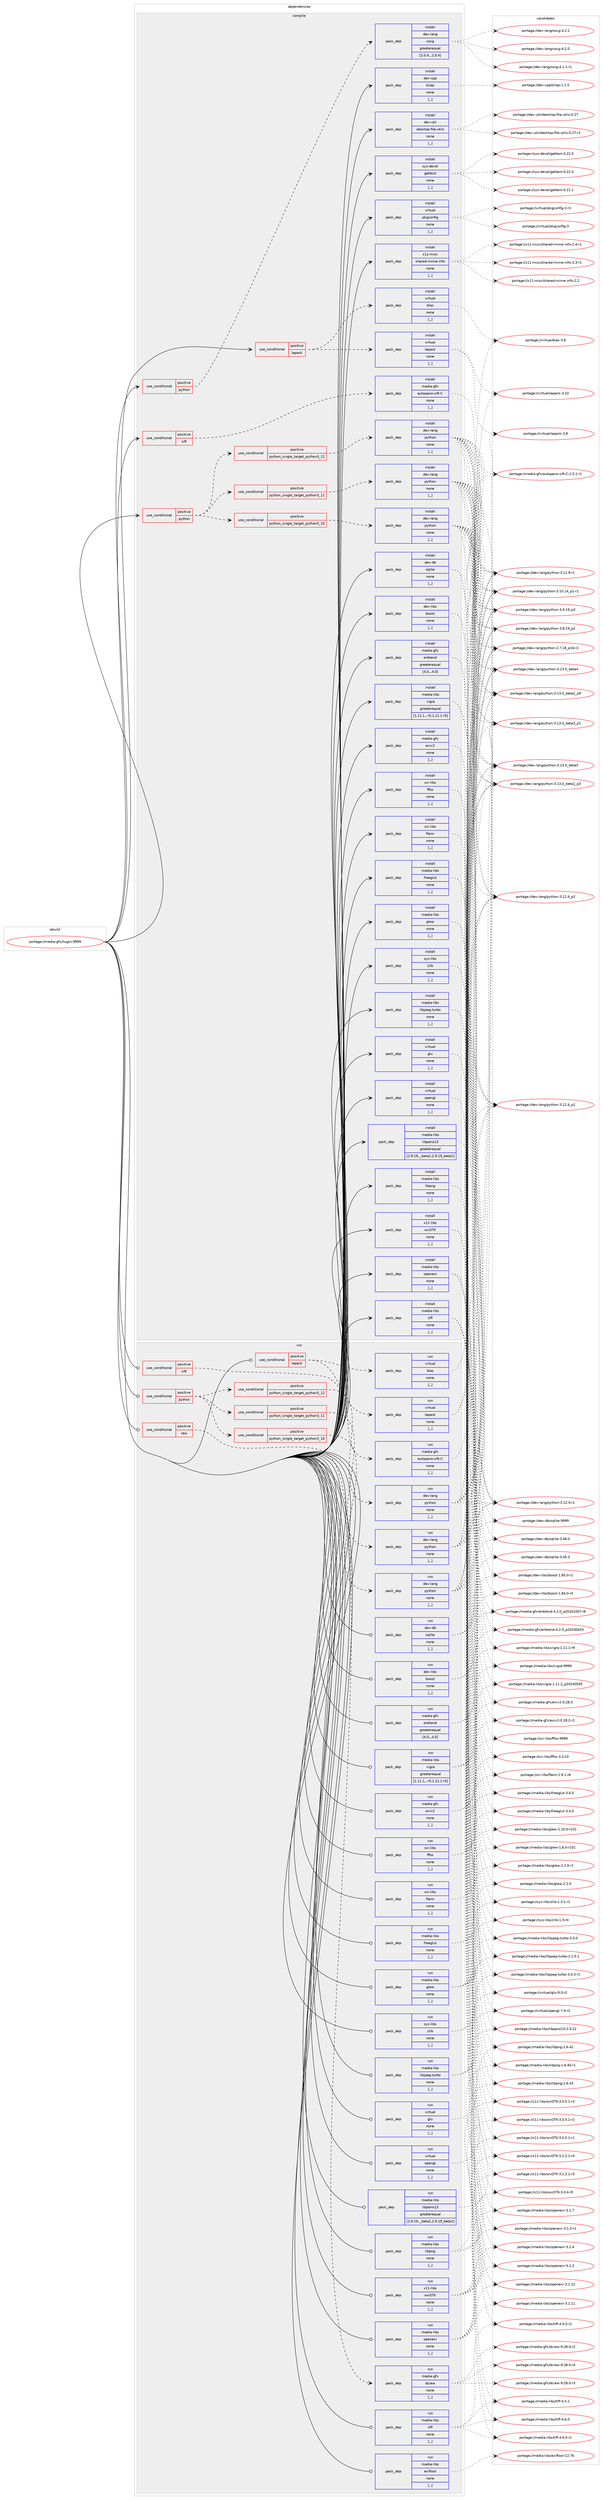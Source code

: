 digraph prolog {

# *************
# Graph options
# *************

newrank=true;
concentrate=true;
compound=true;
graph [rankdir=LR,fontname=Helvetica,fontsize=10,ranksep=1.5];#, ranksep=2.5, nodesep=0.2];
edge  [arrowhead=vee];
node  [fontname=Helvetica,fontsize=10];

# **********
# The ebuild
# **********

subgraph cluster_leftcol {
color=gray;
label=<<i>ebuild</i>>;
id [label="portage://media-gfx/hugin-9999", color=red, width=4, href="../media-gfx/hugin-9999.svg"];
}

# ****************
# The dependencies
# ****************

subgraph cluster_midcol {
color=gray;
label=<<i>dependencies</i>>;
subgraph cluster_compile {
fillcolor="#eeeeee";
style=filled;
label=<<i>compile</i>>;
subgraph cond73151 {
dependency290071 [label=<<TABLE BORDER="0" CELLBORDER="1" CELLSPACING="0" CELLPADDING="4"><TR><TD ROWSPAN="3" CELLPADDING="10">use_conditional</TD></TR><TR><TD>positive</TD></TR><TR><TD>lapack</TD></TR></TABLE>>, shape=none, color=red];
subgraph pack214588 {
dependency290072 [label=<<TABLE BORDER="0" CELLBORDER="1" CELLSPACING="0" CELLPADDING="4" WIDTH="220"><TR><TD ROWSPAN="6" CELLPADDING="30">pack_dep</TD></TR><TR><TD WIDTH="110">install</TD></TR><TR><TD>virtual</TD></TR><TR><TD>blas</TD></TR><TR><TD>none</TD></TR><TR><TD>[,,]</TD></TR></TABLE>>, shape=none, color=blue];
}
dependency290071:e -> dependency290072:w [weight=20,style="dashed",arrowhead="vee"];
subgraph pack214589 {
dependency290073 [label=<<TABLE BORDER="0" CELLBORDER="1" CELLSPACING="0" CELLPADDING="4" WIDTH="220"><TR><TD ROWSPAN="6" CELLPADDING="30">pack_dep</TD></TR><TR><TD WIDTH="110">install</TD></TR><TR><TD>virtual</TD></TR><TR><TD>lapack</TD></TR><TR><TD>none</TD></TR><TR><TD>[,,]</TD></TR></TABLE>>, shape=none, color=blue];
}
dependency290071:e -> dependency290073:w [weight=20,style="dashed",arrowhead="vee"];
}
id:e -> dependency290071:w [weight=20,style="solid",arrowhead="vee"];
subgraph cond73152 {
dependency290074 [label=<<TABLE BORDER="0" CELLBORDER="1" CELLSPACING="0" CELLPADDING="4"><TR><TD ROWSPAN="3" CELLPADDING="10">use_conditional</TD></TR><TR><TD>positive</TD></TR><TR><TD>python</TD></TR></TABLE>>, shape=none, color=red];
subgraph cond73153 {
dependency290075 [label=<<TABLE BORDER="0" CELLBORDER="1" CELLSPACING="0" CELLPADDING="4"><TR><TD ROWSPAN="3" CELLPADDING="10">use_conditional</TD></TR><TR><TD>positive</TD></TR><TR><TD>python_single_target_python3_10</TD></TR></TABLE>>, shape=none, color=red];
subgraph pack214590 {
dependency290076 [label=<<TABLE BORDER="0" CELLBORDER="1" CELLSPACING="0" CELLPADDING="4" WIDTH="220"><TR><TD ROWSPAN="6" CELLPADDING="30">pack_dep</TD></TR><TR><TD WIDTH="110">install</TD></TR><TR><TD>dev-lang</TD></TR><TR><TD>python</TD></TR><TR><TD>none</TD></TR><TR><TD>[,,]</TD></TR></TABLE>>, shape=none, color=blue];
}
dependency290075:e -> dependency290076:w [weight=20,style="dashed",arrowhead="vee"];
}
dependency290074:e -> dependency290075:w [weight=20,style="dashed",arrowhead="vee"];
subgraph cond73154 {
dependency290077 [label=<<TABLE BORDER="0" CELLBORDER="1" CELLSPACING="0" CELLPADDING="4"><TR><TD ROWSPAN="3" CELLPADDING="10">use_conditional</TD></TR><TR><TD>positive</TD></TR><TR><TD>python_single_target_python3_11</TD></TR></TABLE>>, shape=none, color=red];
subgraph pack214591 {
dependency290078 [label=<<TABLE BORDER="0" CELLBORDER="1" CELLSPACING="0" CELLPADDING="4" WIDTH="220"><TR><TD ROWSPAN="6" CELLPADDING="30">pack_dep</TD></TR><TR><TD WIDTH="110">install</TD></TR><TR><TD>dev-lang</TD></TR><TR><TD>python</TD></TR><TR><TD>none</TD></TR><TR><TD>[,,]</TD></TR></TABLE>>, shape=none, color=blue];
}
dependency290077:e -> dependency290078:w [weight=20,style="dashed",arrowhead="vee"];
}
dependency290074:e -> dependency290077:w [weight=20,style="dashed",arrowhead="vee"];
subgraph cond73155 {
dependency290079 [label=<<TABLE BORDER="0" CELLBORDER="1" CELLSPACING="0" CELLPADDING="4"><TR><TD ROWSPAN="3" CELLPADDING="10">use_conditional</TD></TR><TR><TD>positive</TD></TR><TR><TD>python_single_target_python3_12</TD></TR></TABLE>>, shape=none, color=red];
subgraph pack214592 {
dependency290080 [label=<<TABLE BORDER="0" CELLBORDER="1" CELLSPACING="0" CELLPADDING="4" WIDTH="220"><TR><TD ROWSPAN="6" CELLPADDING="30">pack_dep</TD></TR><TR><TD WIDTH="110">install</TD></TR><TR><TD>dev-lang</TD></TR><TR><TD>python</TD></TR><TR><TD>none</TD></TR><TR><TD>[,,]</TD></TR></TABLE>>, shape=none, color=blue];
}
dependency290079:e -> dependency290080:w [weight=20,style="dashed",arrowhead="vee"];
}
dependency290074:e -> dependency290079:w [weight=20,style="dashed",arrowhead="vee"];
}
id:e -> dependency290074:w [weight=20,style="solid",arrowhead="vee"];
subgraph cond73156 {
dependency290081 [label=<<TABLE BORDER="0" CELLBORDER="1" CELLSPACING="0" CELLPADDING="4"><TR><TD ROWSPAN="3" CELLPADDING="10">use_conditional</TD></TR><TR><TD>positive</TD></TR><TR><TD>python</TD></TR></TABLE>>, shape=none, color=red];
subgraph pack214593 {
dependency290082 [label=<<TABLE BORDER="0" CELLBORDER="1" CELLSPACING="0" CELLPADDING="4" WIDTH="220"><TR><TD ROWSPAN="6" CELLPADDING="30">pack_dep</TD></TR><TR><TD WIDTH="110">install</TD></TR><TR><TD>dev-lang</TD></TR><TR><TD>swig</TD></TR><TR><TD>greaterequal</TD></TR><TR><TD>[2.0.4,,,2.0.4]</TD></TR></TABLE>>, shape=none, color=blue];
}
dependency290081:e -> dependency290082:w [weight=20,style="dashed",arrowhead="vee"];
}
id:e -> dependency290081:w [weight=20,style="solid",arrowhead="vee"];
subgraph cond73157 {
dependency290083 [label=<<TABLE BORDER="0" CELLBORDER="1" CELLSPACING="0" CELLPADDING="4"><TR><TD ROWSPAN="3" CELLPADDING="10">use_conditional</TD></TR><TR><TD>positive</TD></TR><TR><TD>sift</TD></TR></TABLE>>, shape=none, color=red];
subgraph pack214594 {
dependency290084 [label=<<TABLE BORDER="0" CELLBORDER="1" CELLSPACING="0" CELLPADDING="4" WIDTH="220"><TR><TD ROWSPAN="6" CELLPADDING="30">pack_dep</TD></TR><TR><TD WIDTH="110">install</TD></TR><TR><TD>media-gfx</TD></TR><TR><TD>autopano-sift-C</TD></TR><TR><TD>none</TD></TR><TR><TD>[,,]</TD></TR></TABLE>>, shape=none, color=blue];
}
dependency290083:e -> dependency290084:w [weight=20,style="dashed",arrowhead="vee"];
}
id:e -> dependency290083:w [weight=20,style="solid",arrowhead="vee"];
subgraph pack214595 {
dependency290085 [label=<<TABLE BORDER="0" CELLBORDER="1" CELLSPACING="0" CELLPADDING="4" WIDTH="220"><TR><TD ROWSPAN="6" CELLPADDING="30">pack_dep</TD></TR><TR><TD WIDTH="110">install</TD></TR><TR><TD>dev-cpp</TD></TR><TR><TD>tclap</TD></TR><TR><TD>none</TD></TR><TR><TD>[,,]</TD></TR></TABLE>>, shape=none, color=blue];
}
id:e -> dependency290085:w [weight=20,style="solid",arrowhead="vee"];
subgraph pack214596 {
dependency290086 [label=<<TABLE BORDER="0" CELLBORDER="1" CELLSPACING="0" CELLPADDING="4" WIDTH="220"><TR><TD ROWSPAN="6" CELLPADDING="30">pack_dep</TD></TR><TR><TD WIDTH="110">install</TD></TR><TR><TD>dev-db</TD></TR><TR><TD>sqlite</TD></TR><TR><TD>none</TD></TR><TR><TD>[,,]</TD></TR></TABLE>>, shape=none, color=blue];
}
id:e -> dependency290086:w [weight=20,style="solid",arrowhead="vee"];
subgraph pack214597 {
dependency290087 [label=<<TABLE BORDER="0" CELLBORDER="1" CELLSPACING="0" CELLPADDING="4" WIDTH="220"><TR><TD ROWSPAN="6" CELLPADDING="30">pack_dep</TD></TR><TR><TD WIDTH="110">install</TD></TR><TR><TD>dev-libs</TD></TR><TR><TD>boost</TD></TR><TR><TD>none</TD></TR><TR><TD>[,,]</TD></TR></TABLE>>, shape=none, color=blue];
}
id:e -> dependency290087:w [weight=20,style="solid",arrowhead="vee"];
subgraph pack214598 {
dependency290088 [label=<<TABLE BORDER="0" CELLBORDER="1" CELLSPACING="0" CELLPADDING="4" WIDTH="220"><TR><TD ROWSPAN="6" CELLPADDING="30">pack_dep</TD></TR><TR><TD WIDTH="110">install</TD></TR><TR><TD>dev-util</TD></TR><TR><TD>desktop-file-utils</TD></TR><TR><TD>none</TD></TR><TR><TD>[,,]</TD></TR></TABLE>>, shape=none, color=blue];
}
id:e -> dependency290088:w [weight=20,style="solid",arrowhead="vee"];
subgraph pack214599 {
dependency290089 [label=<<TABLE BORDER="0" CELLBORDER="1" CELLSPACING="0" CELLPADDING="4" WIDTH="220"><TR><TD ROWSPAN="6" CELLPADDING="30">pack_dep</TD></TR><TR><TD WIDTH="110">install</TD></TR><TR><TD>media-gfx</TD></TR><TR><TD>enblend</TD></TR><TR><TD>greaterequal</TD></TR><TR><TD>[4.0,,,4.0]</TD></TR></TABLE>>, shape=none, color=blue];
}
id:e -> dependency290089:w [weight=20,style="solid",arrowhead="vee"];
subgraph pack214600 {
dependency290090 [label=<<TABLE BORDER="0" CELLBORDER="1" CELLSPACING="0" CELLPADDING="4" WIDTH="220"><TR><TD ROWSPAN="6" CELLPADDING="30">pack_dep</TD></TR><TR><TD WIDTH="110">install</TD></TR><TR><TD>media-gfx</TD></TR><TR><TD>exiv2</TD></TR><TR><TD>none</TD></TR><TR><TD>[,,]</TD></TR></TABLE>>, shape=none, color=blue];
}
id:e -> dependency290090:w [weight=20,style="solid",arrowhead="vee"];
subgraph pack214601 {
dependency290091 [label=<<TABLE BORDER="0" CELLBORDER="1" CELLSPACING="0" CELLPADDING="4" WIDTH="220"><TR><TD ROWSPAN="6" CELLPADDING="30">pack_dep</TD></TR><TR><TD WIDTH="110">install</TD></TR><TR><TD>media-libs</TD></TR><TR><TD>freeglut</TD></TR><TR><TD>none</TD></TR><TR><TD>[,,]</TD></TR></TABLE>>, shape=none, color=blue];
}
id:e -> dependency290091:w [weight=20,style="solid",arrowhead="vee"];
subgraph pack214602 {
dependency290092 [label=<<TABLE BORDER="0" CELLBORDER="1" CELLSPACING="0" CELLPADDING="4" WIDTH="220"><TR><TD ROWSPAN="6" CELLPADDING="30">pack_dep</TD></TR><TR><TD WIDTH="110">install</TD></TR><TR><TD>media-libs</TD></TR><TR><TD>glew</TD></TR><TR><TD>none</TD></TR><TR><TD>[,,]</TD></TR></TABLE>>, shape=none, color=blue];
}
id:e -> dependency290092:w [weight=20,style="solid",arrowhead="vee"];
subgraph pack214603 {
dependency290093 [label=<<TABLE BORDER="0" CELLBORDER="1" CELLSPACING="0" CELLPADDING="4" WIDTH="220"><TR><TD ROWSPAN="6" CELLPADDING="30">pack_dep</TD></TR><TR><TD WIDTH="110">install</TD></TR><TR><TD>media-libs</TD></TR><TR><TD>libjpeg-turbo</TD></TR><TR><TD>none</TD></TR><TR><TD>[,,]</TD></TR></TABLE>>, shape=none, color=blue];
}
id:e -> dependency290093:w [weight=20,style="solid",arrowhead="vee"];
subgraph pack214604 {
dependency290094 [label=<<TABLE BORDER="0" CELLBORDER="1" CELLSPACING="0" CELLPADDING="4" WIDTH="220"><TR><TD ROWSPAN="6" CELLPADDING="30">pack_dep</TD></TR><TR><TD WIDTH="110">install</TD></TR><TR><TD>media-libs</TD></TR><TR><TD>libpano13</TD></TR><TR><TD>greaterequal</TD></TR><TR><TD>[2.9.19,,_beta1,2.9.19_beta1]</TD></TR></TABLE>>, shape=none, color=blue];
}
id:e -> dependency290094:w [weight=20,style="solid",arrowhead="vee"];
subgraph pack214605 {
dependency290095 [label=<<TABLE BORDER="0" CELLBORDER="1" CELLSPACING="0" CELLPADDING="4" WIDTH="220"><TR><TD ROWSPAN="6" CELLPADDING="30">pack_dep</TD></TR><TR><TD WIDTH="110">install</TD></TR><TR><TD>media-libs</TD></TR><TR><TD>libpng</TD></TR><TR><TD>none</TD></TR><TR><TD>[,,]</TD></TR></TABLE>>, shape=none, color=blue];
}
id:e -> dependency290095:w [weight=20,style="solid",arrowhead="vee"];
subgraph pack214606 {
dependency290096 [label=<<TABLE BORDER="0" CELLBORDER="1" CELLSPACING="0" CELLPADDING="4" WIDTH="220"><TR><TD ROWSPAN="6" CELLPADDING="30">pack_dep</TD></TR><TR><TD WIDTH="110">install</TD></TR><TR><TD>media-libs</TD></TR><TR><TD>openexr</TD></TR><TR><TD>none</TD></TR><TR><TD>[,,]</TD></TR></TABLE>>, shape=none, color=blue];
}
id:e -> dependency290096:w [weight=20,style="solid",arrowhead="vee"];
subgraph pack214607 {
dependency290097 [label=<<TABLE BORDER="0" CELLBORDER="1" CELLSPACING="0" CELLPADDING="4" WIDTH="220"><TR><TD ROWSPAN="6" CELLPADDING="30">pack_dep</TD></TR><TR><TD WIDTH="110">install</TD></TR><TR><TD>media-libs</TD></TR><TR><TD>tiff</TD></TR><TR><TD>none</TD></TR><TR><TD>[,,]</TD></TR></TABLE>>, shape=none, color=blue];
}
id:e -> dependency290097:w [weight=20,style="solid",arrowhead="vee"];
subgraph pack214608 {
dependency290098 [label=<<TABLE BORDER="0" CELLBORDER="1" CELLSPACING="0" CELLPADDING="4" WIDTH="220"><TR><TD ROWSPAN="6" CELLPADDING="30">pack_dep</TD></TR><TR><TD WIDTH="110">install</TD></TR><TR><TD>media-libs</TD></TR><TR><TD>vigra</TD></TR><TR><TD>greaterequal</TD></TR><TR><TD>[1.11.1,,-r5,1.11.1-r5]</TD></TR></TABLE>>, shape=none, color=blue];
}
id:e -> dependency290098:w [weight=20,style="solid",arrowhead="vee"];
subgraph pack214609 {
dependency290099 [label=<<TABLE BORDER="0" CELLBORDER="1" CELLSPACING="0" CELLPADDING="4" WIDTH="220"><TR><TD ROWSPAN="6" CELLPADDING="30">pack_dep</TD></TR><TR><TD WIDTH="110">install</TD></TR><TR><TD>sci-libs</TD></TR><TR><TD>fftw</TD></TR><TR><TD>none</TD></TR><TR><TD>[,,]</TD></TR></TABLE>>, shape=none, color=blue];
}
id:e -> dependency290099:w [weight=20,style="solid",arrowhead="vee"];
subgraph pack214610 {
dependency290100 [label=<<TABLE BORDER="0" CELLBORDER="1" CELLSPACING="0" CELLPADDING="4" WIDTH="220"><TR><TD ROWSPAN="6" CELLPADDING="30">pack_dep</TD></TR><TR><TD WIDTH="110">install</TD></TR><TR><TD>sci-libs</TD></TR><TR><TD>flann</TD></TR><TR><TD>none</TD></TR><TR><TD>[,,]</TD></TR></TABLE>>, shape=none, color=blue];
}
id:e -> dependency290100:w [weight=20,style="solid",arrowhead="vee"];
subgraph pack214611 {
dependency290101 [label=<<TABLE BORDER="0" CELLBORDER="1" CELLSPACING="0" CELLPADDING="4" WIDTH="220"><TR><TD ROWSPAN="6" CELLPADDING="30">pack_dep</TD></TR><TR><TD WIDTH="110">install</TD></TR><TR><TD>sys-devel</TD></TR><TR><TD>gettext</TD></TR><TR><TD>none</TD></TR><TR><TD>[,,]</TD></TR></TABLE>>, shape=none, color=blue];
}
id:e -> dependency290101:w [weight=20,style="solid",arrowhead="vee"];
subgraph pack214612 {
dependency290102 [label=<<TABLE BORDER="0" CELLBORDER="1" CELLSPACING="0" CELLPADDING="4" WIDTH="220"><TR><TD ROWSPAN="6" CELLPADDING="30">pack_dep</TD></TR><TR><TD WIDTH="110">install</TD></TR><TR><TD>sys-libs</TD></TR><TR><TD>zlib</TD></TR><TR><TD>none</TD></TR><TR><TD>[,,]</TD></TR></TABLE>>, shape=none, color=blue];
}
id:e -> dependency290102:w [weight=20,style="solid",arrowhead="vee"];
subgraph pack214613 {
dependency290103 [label=<<TABLE BORDER="0" CELLBORDER="1" CELLSPACING="0" CELLPADDING="4" WIDTH="220"><TR><TD ROWSPAN="6" CELLPADDING="30">pack_dep</TD></TR><TR><TD WIDTH="110">install</TD></TR><TR><TD>virtual</TD></TR><TR><TD>glu</TD></TR><TR><TD>none</TD></TR><TR><TD>[,,]</TD></TR></TABLE>>, shape=none, color=blue];
}
id:e -> dependency290103:w [weight=20,style="solid",arrowhead="vee"];
subgraph pack214614 {
dependency290104 [label=<<TABLE BORDER="0" CELLBORDER="1" CELLSPACING="0" CELLPADDING="4" WIDTH="220"><TR><TD ROWSPAN="6" CELLPADDING="30">pack_dep</TD></TR><TR><TD WIDTH="110">install</TD></TR><TR><TD>virtual</TD></TR><TR><TD>opengl</TD></TR><TR><TD>none</TD></TR><TR><TD>[,,]</TD></TR></TABLE>>, shape=none, color=blue];
}
id:e -> dependency290104:w [weight=20,style="solid",arrowhead="vee"];
subgraph pack214615 {
dependency290105 [label=<<TABLE BORDER="0" CELLBORDER="1" CELLSPACING="0" CELLPADDING="4" WIDTH="220"><TR><TD ROWSPAN="6" CELLPADDING="30">pack_dep</TD></TR><TR><TD WIDTH="110">install</TD></TR><TR><TD>virtual</TD></TR><TR><TD>pkgconfig</TD></TR><TR><TD>none</TD></TR><TR><TD>[,,]</TD></TR></TABLE>>, shape=none, color=blue];
}
id:e -> dependency290105:w [weight=20,style="solid",arrowhead="vee"];
subgraph pack214616 {
dependency290106 [label=<<TABLE BORDER="0" CELLBORDER="1" CELLSPACING="0" CELLPADDING="4" WIDTH="220"><TR><TD ROWSPAN="6" CELLPADDING="30">pack_dep</TD></TR><TR><TD WIDTH="110">install</TD></TR><TR><TD>x11-libs</TD></TR><TR><TD>wxGTK</TD></TR><TR><TD>none</TD></TR><TR><TD>[,,]</TD></TR></TABLE>>, shape=none, color=blue];
}
id:e -> dependency290106:w [weight=20,style="solid",arrowhead="vee"];
subgraph pack214617 {
dependency290107 [label=<<TABLE BORDER="0" CELLBORDER="1" CELLSPACING="0" CELLPADDING="4" WIDTH="220"><TR><TD ROWSPAN="6" CELLPADDING="30">pack_dep</TD></TR><TR><TD WIDTH="110">install</TD></TR><TR><TD>x11-misc</TD></TR><TR><TD>shared-mime-info</TD></TR><TR><TD>none</TD></TR><TR><TD>[,,]</TD></TR></TABLE>>, shape=none, color=blue];
}
id:e -> dependency290107:w [weight=20,style="solid",arrowhead="vee"];
}
subgraph cluster_compileandrun {
fillcolor="#eeeeee";
style=filled;
label=<<i>compile and run</i>>;
}
subgraph cluster_run {
fillcolor="#eeeeee";
style=filled;
label=<<i>run</i>>;
subgraph cond73158 {
dependency290108 [label=<<TABLE BORDER="0" CELLBORDER="1" CELLSPACING="0" CELLPADDING="4"><TR><TD ROWSPAN="3" CELLPADDING="10">use_conditional</TD></TR><TR><TD>positive</TD></TR><TR><TD>lapack</TD></TR></TABLE>>, shape=none, color=red];
subgraph pack214618 {
dependency290109 [label=<<TABLE BORDER="0" CELLBORDER="1" CELLSPACING="0" CELLPADDING="4" WIDTH="220"><TR><TD ROWSPAN="6" CELLPADDING="30">pack_dep</TD></TR><TR><TD WIDTH="110">run</TD></TR><TR><TD>virtual</TD></TR><TR><TD>blas</TD></TR><TR><TD>none</TD></TR><TR><TD>[,,]</TD></TR></TABLE>>, shape=none, color=blue];
}
dependency290108:e -> dependency290109:w [weight=20,style="dashed",arrowhead="vee"];
subgraph pack214619 {
dependency290110 [label=<<TABLE BORDER="0" CELLBORDER="1" CELLSPACING="0" CELLPADDING="4" WIDTH="220"><TR><TD ROWSPAN="6" CELLPADDING="30">pack_dep</TD></TR><TR><TD WIDTH="110">run</TD></TR><TR><TD>virtual</TD></TR><TR><TD>lapack</TD></TR><TR><TD>none</TD></TR><TR><TD>[,,]</TD></TR></TABLE>>, shape=none, color=blue];
}
dependency290108:e -> dependency290110:w [weight=20,style="dashed",arrowhead="vee"];
}
id:e -> dependency290108:w [weight=20,style="solid",arrowhead="odot"];
subgraph cond73159 {
dependency290111 [label=<<TABLE BORDER="0" CELLBORDER="1" CELLSPACING="0" CELLPADDING="4"><TR><TD ROWSPAN="3" CELLPADDING="10">use_conditional</TD></TR><TR><TD>positive</TD></TR><TR><TD>python</TD></TR></TABLE>>, shape=none, color=red];
subgraph cond73160 {
dependency290112 [label=<<TABLE BORDER="0" CELLBORDER="1" CELLSPACING="0" CELLPADDING="4"><TR><TD ROWSPAN="3" CELLPADDING="10">use_conditional</TD></TR><TR><TD>positive</TD></TR><TR><TD>python_single_target_python3_10</TD></TR></TABLE>>, shape=none, color=red];
subgraph pack214620 {
dependency290113 [label=<<TABLE BORDER="0" CELLBORDER="1" CELLSPACING="0" CELLPADDING="4" WIDTH="220"><TR><TD ROWSPAN="6" CELLPADDING="30">pack_dep</TD></TR><TR><TD WIDTH="110">run</TD></TR><TR><TD>dev-lang</TD></TR><TR><TD>python</TD></TR><TR><TD>none</TD></TR><TR><TD>[,,]</TD></TR></TABLE>>, shape=none, color=blue];
}
dependency290112:e -> dependency290113:w [weight=20,style="dashed",arrowhead="vee"];
}
dependency290111:e -> dependency290112:w [weight=20,style="dashed",arrowhead="vee"];
subgraph cond73161 {
dependency290114 [label=<<TABLE BORDER="0" CELLBORDER="1" CELLSPACING="0" CELLPADDING="4"><TR><TD ROWSPAN="3" CELLPADDING="10">use_conditional</TD></TR><TR><TD>positive</TD></TR><TR><TD>python_single_target_python3_11</TD></TR></TABLE>>, shape=none, color=red];
subgraph pack214621 {
dependency290115 [label=<<TABLE BORDER="0" CELLBORDER="1" CELLSPACING="0" CELLPADDING="4" WIDTH="220"><TR><TD ROWSPAN="6" CELLPADDING="30">pack_dep</TD></TR><TR><TD WIDTH="110">run</TD></TR><TR><TD>dev-lang</TD></TR><TR><TD>python</TD></TR><TR><TD>none</TD></TR><TR><TD>[,,]</TD></TR></TABLE>>, shape=none, color=blue];
}
dependency290114:e -> dependency290115:w [weight=20,style="dashed",arrowhead="vee"];
}
dependency290111:e -> dependency290114:w [weight=20,style="dashed",arrowhead="vee"];
subgraph cond73162 {
dependency290116 [label=<<TABLE BORDER="0" CELLBORDER="1" CELLSPACING="0" CELLPADDING="4"><TR><TD ROWSPAN="3" CELLPADDING="10">use_conditional</TD></TR><TR><TD>positive</TD></TR><TR><TD>python_single_target_python3_12</TD></TR></TABLE>>, shape=none, color=red];
subgraph pack214622 {
dependency290117 [label=<<TABLE BORDER="0" CELLBORDER="1" CELLSPACING="0" CELLPADDING="4" WIDTH="220"><TR><TD ROWSPAN="6" CELLPADDING="30">pack_dep</TD></TR><TR><TD WIDTH="110">run</TD></TR><TR><TD>dev-lang</TD></TR><TR><TD>python</TD></TR><TR><TD>none</TD></TR><TR><TD>[,,]</TD></TR></TABLE>>, shape=none, color=blue];
}
dependency290116:e -> dependency290117:w [weight=20,style="dashed",arrowhead="vee"];
}
dependency290111:e -> dependency290116:w [weight=20,style="dashed",arrowhead="vee"];
}
id:e -> dependency290111:w [weight=20,style="solid",arrowhead="odot"];
subgraph cond73163 {
dependency290118 [label=<<TABLE BORDER="0" CELLBORDER="1" CELLSPACING="0" CELLPADDING="4"><TR><TD ROWSPAN="3" CELLPADDING="10">use_conditional</TD></TR><TR><TD>positive</TD></TR><TR><TD>raw</TD></TR></TABLE>>, shape=none, color=red];
subgraph pack214623 {
dependency290119 [label=<<TABLE BORDER="0" CELLBORDER="1" CELLSPACING="0" CELLPADDING="4" WIDTH="220"><TR><TD ROWSPAN="6" CELLPADDING="30">pack_dep</TD></TR><TR><TD WIDTH="110">run</TD></TR><TR><TD>media-gfx</TD></TR><TR><TD>dcraw</TD></TR><TR><TD>none</TD></TR><TR><TD>[,,]</TD></TR></TABLE>>, shape=none, color=blue];
}
dependency290118:e -> dependency290119:w [weight=20,style="dashed",arrowhead="vee"];
}
id:e -> dependency290118:w [weight=20,style="solid",arrowhead="odot"];
subgraph cond73164 {
dependency290120 [label=<<TABLE BORDER="0" CELLBORDER="1" CELLSPACING="0" CELLPADDING="4"><TR><TD ROWSPAN="3" CELLPADDING="10">use_conditional</TD></TR><TR><TD>positive</TD></TR><TR><TD>sift</TD></TR></TABLE>>, shape=none, color=red];
subgraph pack214624 {
dependency290121 [label=<<TABLE BORDER="0" CELLBORDER="1" CELLSPACING="0" CELLPADDING="4" WIDTH="220"><TR><TD ROWSPAN="6" CELLPADDING="30">pack_dep</TD></TR><TR><TD WIDTH="110">run</TD></TR><TR><TD>media-gfx</TD></TR><TR><TD>autopano-sift-C</TD></TR><TR><TD>none</TD></TR><TR><TD>[,,]</TD></TR></TABLE>>, shape=none, color=blue];
}
dependency290120:e -> dependency290121:w [weight=20,style="dashed",arrowhead="vee"];
}
id:e -> dependency290120:w [weight=20,style="solid",arrowhead="odot"];
subgraph pack214625 {
dependency290122 [label=<<TABLE BORDER="0" CELLBORDER="1" CELLSPACING="0" CELLPADDING="4" WIDTH="220"><TR><TD ROWSPAN="6" CELLPADDING="30">pack_dep</TD></TR><TR><TD WIDTH="110">run</TD></TR><TR><TD>dev-db</TD></TR><TR><TD>sqlite</TD></TR><TR><TD>none</TD></TR><TR><TD>[,,]</TD></TR></TABLE>>, shape=none, color=blue];
}
id:e -> dependency290122:w [weight=20,style="solid",arrowhead="odot"];
subgraph pack214626 {
dependency290123 [label=<<TABLE BORDER="0" CELLBORDER="1" CELLSPACING="0" CELLPADDING="4" WIDTH="220"><TR><TD ROWSPAN="6" CELLPADDING="30">pack_dep</TD></TR><TR><TD WIDTH="110">run</TD></TR><TR><TD>dev-libs</TD></TR><TR><TD>boost</TD></TR><TR><TD>none</TD></TR><TR><TD>[,,]</TD></TR></TABLE>>, shape=none, color=blue];
}
id:e -> dependency290123:w [weight=20,style="solid",arrowhead="odot"];
subgraph pack214627 {
dependency290124 [label=<<TABLE BORDER="0" CELLBORDER="1" CELLSPACING="0" CELLPADDING="4" WIDTH="220"><TR><TD ROWSPAN="6" CELLPADDING="30">pack_dep</TD></TR><TR><TD WIDTH="110">run</TD></TR><TR><TD>media-gfx</TD></TR><TR><TD>enblend</TD></TR><TR><TD>greaterequal</TD></TR><TR><TD>[4.0,,,4.0]</TD></TR></TABLE>>, shape=none, color=blue];
}
id:e -> dependency290124:w [weight=20,style="solid",arrowhead="odot"];
subgraph pack214628 {
dependency290125 [label=<<TABLE BORDER="0" CELLBORDER="1" CELLSPACING="0" CELLPADDING="4" WIDTH="220"><TR><TD ROWSPAN="6" CELLPADDING="30">pack_dep</TD></TR><TR><TD WIDTH="110">run</TD></TR><TR><TD>media-gfx</TD></TR><TR><TD>exiv2</TD></TR><TR><TD>none</TD></TR><TR><TD>[,,]</TD></TR></TABLE>>, shape=none, color=blue];
}
id:e -> dependency290125:w [weight=20,style="solid",arrowhead="odot"];
subgraph pack214629 {
dependency290126 [label=<<TABLE BORDER="0" CELLBORDER="1" CELLSPACING="0" CELLPADDING="4" WIDTH="220"><TR><TD ROWSPAN="6" CELLPADDING="30">pack_dep</TD></TR><TR><TD WIDTH="110">run</TD></TR><TR><TD>media-libs</TD></TR><TR><TD>exiftool</TD></TR><TR><TD>none</TD></TR><TR><TD>[,,]</TD></TR></TABLE>>, shape=none, color=blue];
}
id:e -> dependency290126:w [weight=20,style="solid",arrowhead="odot"];
subgraph pack214630 {
dependency290127 [label=<<TABLE BORDER="0" CELLBORDER="1" CELLSPACING="0" CELLPADDING="4" WIDTH="220"><TR><TD ROWSPAN="6" CELLPADDING="30">pack_dep</TD></TR><TR><TD WIDTH="110">run</TD></TR><TR><TD>media-libs</TD></TR><TR><TD>freeglut</TD></TR><TR><TD>none</TD></TR><TR><TD>[,,]</TD></TR></TABLE>>, shape=none, color=blue];
}
id:e -> dependency290127:w [weight=20,style="solid",arrowhead="odot"];
subgraph pack214631 {
dependency290128 [label=<<TABLE BORDER="0" CELLBORDER="1" CELLSPACING="0" CELLPADDING="4" WIDTH="220"><TR><TD ROWSPAN="6" CELLPADDING="30">pack_dep</TD></TR><TR><TD WIDTH="110">run</TD></TR><TR><TD>media-libs</TD></TR><TR><TD>glew</TD></TR><TR><TD>none</TD></TR><TR><TD>[,,]</TD></TR></TABLE>>, shape=none, color=blue];
}
id:e -> dependency290128:w [weight=20,style="solid",arrowhead="odot"];
subgraph pack214632 {
dependency290129 [label=<<TABLE BORDER="0" CELLBORDER="1" CELLSPACING="0" CELLPADDING="4" WIDTH="220"><TR><TD ROWSPAN="6" CELLPADDING="30">pack_dep</TD></TR><TR><TD WIDTH="110">run</TD></TR><TR><TD>media-libs</TD></TR><TR><TD>libjpeg-turbo</TD></TR><TR><TD>none</TD></TR><TR><TD>[,,]</TD></TR></TABLE>>, shape=none, color=blue];
}
id:e -> dependency290129:w [weight=20,style="solid",arrowhead="odot"];
subgraph pack214633 {
dependency290130 [label=<<TABLE BORDER="0" CELLBORDER="1" CELLSPACING="0" CELLPADDING="4" WIDTH="220"><TR><TD ROWSPAN="6" CELLPADDING="30">pack_dep</TD></TR><TR><TD WIDTH="110">run</TD></TR><TR><TD>media-libs</TD></TR><TR><TD>libpano13</TD></TR><TR><TD>greaterequal</TD></TR><TR><TD>[2.9.19,,_beta1,2.9.19_beta1]</TD></TR></TABLE>>, shape=none, color=blue];
}
id:e -> dependency290130:w [weight=20,style="solid",arrowhead="odot"];
subgraph pack214634 {
dependency290131 [label=<<TABLE BORDER="0" CELLBORDER="1" CELLSPACING="0" CELLPADDING="4" WIDTH="220"><TR><TD ROWSPAN="6" CELLPADDING="30">pack_dep</TD></TR><TR><TD WIDTH="110">run</TD></TR><TR><TD>media-libs</TD></TR><TR><TD>libpng</TD></TR><TR><TD>none</TD></TR><TR><TD>[,,]</TD></TR></TABLE>>, shape=none, color=blue];
}
id:e -> dependency290131:w [weight=20,style="solid",arrowhead="odot"];
subgraph pack214635 {
dependency290132 [label=<<TABLE BORDER="0" CELLBORDER="1" CELLSPACING="0" CELLPADDING="4" WIDTH="220"><TR><TD ROWSPAN="6" CELLPADDING="30">pack_dep</TD></TR><TR><TD WIDTH="110">run</TD></TR><TR><TD>media-libs</TD></TR><TR><TD>openexr</TD></TR><TR><TD>none</TD></TR><TR><TD>[,,]</TD></TR></TABLE>>, shape=none, color=blue];
}
id:e -> dependency290132:w [weight=20,style="solid",arrowhead="odot"];
subgraph pack214636 {
dependency290133 [label=<<TABLE BORDER="0" CELLBORDER="1" CELLSPACING="0" CELLPADDING="4" WIDTH="220"><TR><TD ROWSPAN="6" CELLPADDING="30">pack_dep</TD></TR><TR><TD WIDTH="110">run</TD></TR><TR><TD>media-libs</TD></TR><TR><TD>tiff</TD></TR><TR><TD>none</TD></TR><TR><TD>[,,]</TD></TR></TABLE>>, shape=none, color=blue];
}
id:e -> dependency290133:w [weight=20,style="solid",arrowhead="odot"];
subgraph pack214637 {
dependency290134 [label=<<TABLE BORDER="0" CELLBORDER="1" CELLSPACING="0" CELLPADDING="4" WIDTH="220"><TR><TD ROWSPAN="6" CELLPADDING="30">pack_dep</TD></TR><TR><TD WIDTH="110">run</TD></TR><TR><TD>media-libs</TD></TR><TR><TD>vigra</TD></TR><TR><TD>greaterequal</TD></TR><TR><TD>[1.11.1,,-r5,1.11.1-r5]</TD></TR></TABLE>>, shape=none, color=blue];
}
id:e -> dependency290134:w [weight=20,style="solid",arrowhead="odot"];
subgraph pack214638 {
dependency290135 [label=<<TABLE BORDER="0" CELLBORDER="1" CELLSPACING="0" CELLPADDING="4" WIDTH="220"><TR><TD ROWSPAN="6" CELLPADDING="30">pack_dep</TD></TR><TR><TD WIDTH="110">run</TD></TR><TR><TD>sci-libs</TD></TR><TR><TD>fftw</TD></TR><TR><TD>none</TD></TR><TR><TD>[,,]</TD></TR></TABLE>>, shape=none, color=blue];
}
id:e -> dependency290135:w [weight=20,style="solid",arrowhead="odot"];
subgraph pack214639 {
dependency290136 [label=<<TABLE BORDER="0" CELLBORDER="1" CELLSPACING="0" CELLPADDING="4" WIDTH="220"><TR><TD ROWSPAN="6" CELLPADDING="30">pack_dep</TD></TR><TR><TD WIDTH="110">run</TD></TR><TR><TD>sci-libs</TD></TR><TR><TD>flann</TD></TR><TR><TD>none</TD></TR><TR><TD>[,,]</TD></TR></TABLE>>, shape=none, color=blue];
}
id:e -> dependency290136:w [weight=20,style="solid",arrowhead="odot"];
subgraph pack214640 {
dependency290137 [label=<<TABLE BORDER="0" CELLBORDER="1" CELLSPACING="0" CELLPADDING="4" WIDTH="220"><TR><TD ROWSPAN="6" CELLPADDING="30">pack_dep</TD></TR><TR><TD WIDTH="110">run</TD></TR><TR><TD>sys-libs</TD></TR><TR><TD>zlib</TD></TR><TR><TD>none</TD></TR><TR><TD>[,,]</TD></TR></TABLE>>, shape=none, color=blue];
}
id:e -> dependency290137:w [weight=20,style="solid",arrowhead="odot"];
subgraph pack214641 {
dependency290138 [label=<<TABLE BORDER="0" CELLBORDER="1" CELLSPACING="0" CELLPADDING="4" WIDTH="220"><TR><TD ROWSPAN="6" CELLPADDING="30">pack_dep</TD></TR><TR><TD WIDTH="110">run</TD></TR><TR><TD>virtual</TD></TR><TR><TD>glu</TD></TR><TR><TD>none</TD></TR><TR><TD>[,,]</TD></TR></TABLE>>, shape=none, color=blue];
}
id:e -> dependency290138:w [weight=20,style="solid",arrowhead="odot"];
subgraph pack214642 {
dependency290139 [label=<<TABLE BORDER="0" CELLBORDER="1" CELLSPACING="0" CELLPADDING="4" WIDTH="220"><TR><TD ROWSPAN="6" CELLPADDING="30">pack_dep</TD></TR><TR><TD WIDTH="110">run</TD></TR><TR><TD>virtual</TD></TR><TR><TD>opengl</TD></TR><TR><TD>none</TD></TR><TR><TD>[,,]</TD></TR></TABLE>>, shape=none, color=blue];
}
id:e -> dependency290139:w [weight=20,style="solid",arrowhead="odot"];
subgraph pack214643 {
dependency290140 [label=<<TABLE BORDER="0" CELLBORDER="1" CELLSPACING="0" CELLPADDING="4" WIDTH="220"><TR><TD ROWSPAN="6" CELLPADDING="30">pack_dep</TD></TR><TR><TD WIDTH="110">run</TD></TR><TR><TD>x11-libs</TD></TR><TR><TD>wxGTK</TD></TR><TR><TD>none</TD></TR><TR><TD>[,,]</TD></TR></TABLE>>, shape=none, color=blue];
}
id:e -> dependency290140:w [weight=20,style="solid",arrowhead="odot"];
}
}

# **************
# The candidates
# **************

subgraph cluster_choices {
rank=same;
color=gray;
label=<<i>candidates</i>>;

subgraph choice214588 {
color=black;
nodesep=1;
choice1181051141161179710847981089711545514656 [label="portage://virtual/blas-3.8", color=red, width=4,href="../virtual/blas-3.8.svg"];
dependency290072:e -> choice1181051141161179710847981089711545514656:w [style=dotted,weight="100"];
}
subgraph choice214589 {
color=black;
nodesep=1;
choice11810511411611797108471089711297991074551464948 [label="portage://virtual/lapack-3.10", color=red, width=4,href="../virtual/lapack-3.10.svg"];
choice118105114116117971084710897112979910745514656 [label="portage://virtual/lapack-3.8", color=red, width=4,href="../virtual/lapack-3.8.svg"];
dependency290073:e -> choice11810511411611797108471089711297991074551464948:w [style=dotted,weight="100"];
dependency290073:e -> choice118105114116117971084710897112979910745514656:w [style=dotted,weight="100"];
}
subgraph choice214590 {
color=black;
nodesep=1;
choice1001011184510897110103471121211161041111104551464951464895981011169752 [label="portage://dev-lang/python-3.13.0_beta4", color=red, width=4,href="../dev-lang/python-3.13.0_beta4.svg"];
choice10010111845108971101034711212111610411111045514649514648959810111697519511249 [label="portage://dev-lang/python-3.13.0_beta3_p1", color=red, width=4,href="../dev-lang/python-3.13.0_beta3_p1.svg"];
choice1001011184510897110103471121211161041111104551464951464895981011169751 [label="portage://dev-lang/python-3.13.0_beta3", color=red, width=4,href="../dev-lang/python-3.13.0_beta3.svg"];
choice10010111845108971101034711212111610411111045514649514648959810111697509511257 [label="portage://dev-lang/python-3.13.0_beta2_p9", color=red, width=4,href="../dev-lang/python-3.13.0_beta2_p9.svg"];
choice10010111845108971101034711212111610411111045514649514648959810111697499511251 [label="portage://dev-lang/python-3.13.0_beta1_p3", color=red, width=4,href="../dev-lang/python-3.13.0_beta1_p3.svg"];
choice100101118451089711010347112121116104111110455146495046529511250 [label="portage://dev-lang/python-3.12.4_p2", color=red, width=4,href="../dev-lang/python-3.12.4_p2.svg"];
choice100101118451089711010347112121116104111110455146495046529511249 [label="portage://dev-lang/python-3.12.4_p1", color=red, width=4,href="../dev-lang/python-3.12.4_p1.svg"];
choice100101118451089711010347112121116104111110455146495046514511449 [label="portage://dev-lang/python-3.12.3-r1", color=red, width=4,href="../dev-lang/python-3.12.3-r1.svg"];
choice100101118451089711010347112121116104111110455146494946574511449 [label="portage://dev-lang/python-3.11.9-r1", color=red, width=4,href="../dev-lang/python-3.11.9-r1.svg"];
choice100101118451089711010347112121116104111110455146494846495295112494511449 [label="portage://dev-lang/python-3.10.14_p1-r1", color=red, width=4,href="../dev-lang/python-3.10.14_p1-r1.svg"];
choice100101118451089711010347112121116104111110455146574649579511251 [label="portage://dev-lang/python-3.9.19_p3", color=red, width=4,href="../dev-lang/python-3.9.19_p3.svg"];
choice100101118451089711010347112121116104111110455146564649579511250 [label="portage://dev-lang/python-3.8.19_p2", color=red, width=4,href="../dev-lang/python-3.8.19_p2.svg"];
choice100101118451089711010347112121116104111110455046554649569511249544511450 [label="portage://dev-lang/python-2.7.18_p16-r2", color=red, width=4,href="../dev-lang/python-2.7.18_p16-r2.svg"];
dependency290076:e -> choice1001011184510897110103471121211161041111104551464951464895981011169752:w [style=dotted,weight="100"];
dependency290076:e -> choice10010111845108971101034711212111610411111045514649514648959810111697519511249:w [style=dotted,weight="100"];
dependency290076:e -> choice1001011184510897110103471121211161041111104551464951464895981011169751:w [style=dotted,weight="100"];
dependency290076:e -> choice10010111845108971101034711212111610411111045514649514648959810111697509511257:w [style=dotted,weight="100"];
dependency290076:e -> choice10010111845108971101034711212111610411111045514649514648959810111697499511251:w [style=dotted,weight="100"];
dependency290076:e -> choice100101118451089711010347112121116104111110455146495046529511250:w [style=dotted,weight="100"];
dependency290076:e -> choice100101118451089711010347112121116104111110455146495046529511249:w [style=dotted,weight="100"];
dependency290076:e -> choice100101118451089711010347112121116104111110455146495046514511449:w [style=dotted,weight="100"];
dependency290076:e -> choice100101118451089711010347112121116104111110455146494946574511449:w [style=dotted,weight="100"];
dependency290076:e -> choice100101118451089711010347112121116104111110455146494846495295112494511449:w [style=dotted,weight="100"];
dependency290076:e -> choice100101118451089711010347112121116104111110455146574649579511251:w [style=dotted,weight="100"];
dependency290076:e -> choice100101118451089711010347112121116104111110455146564649579511250:w [style=dotted,weight="100"];
dependency290076:e -> choice100101118451089711010347112121116104111110455046554649569511249544511450:w [style=dotted,weight="100"];
}
subgraph choice214591 {
color=black;
nodesep=1;
choice1001011184510897110103471121211161041111104551464951464895981011169752 [label="portage://dev-lang/python-3.13.0_beta4", color=red, width=4,href="../dev-lang/python-3.13.0_beta4.svg"];
choice10010111845108971101034711212111610411111045514649514648959810111697519511249 [label="portage://dev-lang/python-3.13.0_beta3_p1", color=red, width=4,href="../dev-lang/python-3.13.0_beta3_p1.svg"];
choice1001011184510897110103471121211161041111104551464951464895981011169751 [label="portage://dev-lang/python-3.13.0_beta3", color=red, width=4,href="../dev-lang/python-3.13.0_beta3.svg"];
choice10010111845108971101034711212111610411111045514649514648959810111697509511257 [label="portage://dev-lang/python-3.13.0_beta2_p9", color=red, width=4,href="../dev-lang/python-3.13.0_beta2_p9.svg"];
choice10010111845108971101034711212111610411111045514649514648959810111697499511251 [label="portage://dev-lang/python-3.13.0_beta1_p3", color=red, width=4,href="../dev-lang/python-3.13.0_beta1_p3.svg"];
choice100101118451089711010347112121116104111110455146495046529511250 [label="portage://dev-lang/python-3.12.4_p2", color=red, width=4,href="../dev-lang/python-3.12.4_p2.svg"];
choice100101118451089711010347112121116104111110455146495046529511249 [label="portage://dev-lang/python-3.12.4_p1", color=red, width=4,href="../dev-lang/python-3.12.4_p1.svg"];
choice100101118451089711010347112121116104111110455146495046514511449 [label="portage://dev-lang/python-3.12.3-r1", color=red, width=4,href="../dev-lang/python-3.12.3-r1.svg"];
choice100101118451089711010347112121116104111110455146494946574511449 [label="portage://dev-lang/python-3.11.9-r1", color=red, width=4,href="../dev-lang/python-3.11.9-r1.svg"];
choice100101118451089711010347112121116104111110455146494846495295112494511449 [label="portage://dev-lang/python-3.10.14_p1-r1", color=red, width=4,href="../dev-lang/python-3.10.14_p1-r1.svg"];
choice100101118451089711010347112121116104111110455146574649579511251 [label="portage://dev-lang/python-3.9.19_p3", color=red, width=4,href="../dev-lang/python-3.9.19_p3.svg"];
choice100101118451089711010347112121116104111110455146564649579511250 [label="portage://dev-lang/python-3.8.19_p2", color=red, width=4,href="../dev-lang/python-3.8.19_p2.svg"];
choice100101118451089711010347112121116104111110455046554649569511249544511450 [label="portage://dev-lang/python-2.7.18_p16-r2", color=red, width=4,href="../dev-lang/python-2.7.18_p16-r2.svg"];
dependency290078:e -> choice1001011184510897110103471121211161041111104551464951464895981011169752:w [style=dotted,weight="100"];
dependency290078:e -> choice10010111845108971101034711212111610411111045514649514648959810111697519511249:w [style=dotted,weight="100"];
dependency290078:e -> choice1001011184510897110103471121211161041111104551464951464895981011169751:w [style=dotted,weight="100"];
dependency290078:e -> choice10010111845108971101034711212111610411111045514649514648959810111697509511257:w [style=dotted,weight="100"];
dependency290078:e -> choice10010111845108971101034711212111610411111045514649514648959810111697499511251:w [style=dotted,weight="100"];
dependency290078:e -> choice100101118451089711010347112121116104111110455146495046529511250:w [style=dotted,weight="100"];
dependency290078:e -> choice100101118451089711010347112121116104111110455146495046529511249:w [style=dotted,weight="100"];
dependency290078:e -> choice100101118451089711010347112121116104111110455146495046514511449:w [style=dotted,weight="100"];
dependency290078:e -> choice100101118451089711010347112121116104111110455146494946574511449:w [style=dotted,weight="100"];
dependency290078:e -> choice100101118451089711010347112121116104111110455146494846495295112494511449:w [style=dotted,weight="100"];
dependency290078:e -> choice100101118451089711010347112121116104111110455146574649579511251:w [style=dotted,weight="100"];
dependency290078:e -> choice100101118451089711010347112121116104111110455146564649579511250:w [style=dotted,weight="100"];
dependency290078:e -> choice100101118451089711010347112121116104111110455046554649569511249544511450:w [style=dotted,weight="100"];
}
subgraph choice214592 {
color=black;
nodesep=1;
choice1001011184510897110103471121211161041111104551464951464895981011169752 [label="portage://dev-lang/python-3.13.0_beta4", color=red, width=4,href="../dev-lang/python-3.13.0_beta4.svg"];
choice10010111845108971101034711212111610411111045514649514648959810111697519511249 [label="portage://dev-lang/python-3.13.0_beta3_p1", color=red, width=4,href="../dev-lang/python-3.13.0_beta3_p1.svg"];
choice1001011184510897110103471121211161041111104551464951464895981011169751 [label="portage://dev-lang/python-3.13.0_beta3", color=red, width=4,href="../dev-lang/python-3.13.0_beta3.svg"];
choice10010111845108971101034711212111610411111045514649514648959810111697509511257 [label="portage://dev-lang/python-3.13.0_beta2_p9", color=red, width=4,href="../dev-lang/python-3.13.0_beta2_p9.svg"];
choice10010111845108971101034711212111610411111045514649514648959810111697499511251 [label="portage://dev-lang/python-3.13.0_beta1_p3", color=red, width=4,href="../dev-lang/python-3.13.0_beta1_p3.svg"];
choice100101118451089711010347112121116104111110455146495046529511250 [label="portage://dev-lang/python-3.12.4_p2", color=red, width=4,href="../dev-lang/python-3.12.4_p2.svg"];
choice100101118451089711010347112121116104111110455146495046529511249 [label="portage://dev-lang/python-3.12.4_p1", color=red, width=4,href="../dev-lang/python-3.12.4_p1.svg"];
choice100101118451089711010347112121116104111110455146495046514511449 [label="portage://dev-lang/python-3.12.3-r1", color=red, width=4,href="../dev-lang/python-3.12.3-r1.svg"];
choice100101118451089711010347112121116104111110455146494946574511449 [label="portage://dev-lang/python-3.11.9-r1", color=red, width=4,href="../dev-lang/python-3.11.9-r1.svg"];
choice100101118451089711010347112121116104111110455146494846495295112494511449 [label="portage://dev-lang/python-3.10.14_p1-r1", color=red, width=4,href="../dev-lang/python-3.10.14_p1-r1.svg"];
choice100101118451089711010347112121116104111110455146574649579511251 [label="portage://dev-lang/python-3.9.19_p3", color=red, width=4,href="../dev-lang/python-3.9.19_p3.svg"];
choice100101118451089711010347112121116104111110455146564649579511250 [label="portage://dev-lang/python-3.8.19_p2", color=red, width=4,href="../dev-lang/python-3.8.19_p2.svg"];
choice100101118451089711010347112121116104111110455046554649569511249544511450 [label="portage://dev-lang/python-2.7.18_p16-r2", color=red, width=4,href="../dev-lang/python-2.7.18_p16-r2.svg"];
dependency290080:e -> choice1001011184510897110103471121211161041111104551464951464895981011169752:w [style=dotted,weight="100"];
dependency290080:e -> choice10010111845108971101034711212111610411111045514649514648959810111697519511249:w [style=dotted,weight="100"];
dependency290080:e -> choice1001011184510897110103471121211161041111104551464951464895981011169751:w [style=dotted,weight="100"];
dependency290080:e -> choice10010111845108971101034711212111610411111045514649514648959810111697509511257:w [style=dotted,weight="100"];
dependency290080:e -> choice10010111845108971101034711212111610411111045514649514648959810111697499511251:w [style=dotted,weight="100"];
dependency290080:e -> choice100101118451089711010347112121116104111110455146495046529511250:w [style=dotted,weight="100"];
dependency290080:e -> choice100101118451089711010347112121116104111110455146495046529511249:w [style=dotted,weight="100"];
dependency290080:e -> choice100101118451089711010347112121116104111110455146495046514511449:w [style=dotted,weight="100"];
dependency290080:e -> choice100101118451089711010347112121116104111110455146494946574511449:w [style=dotted,weight="100"];
dependency290080:e -> choice100101118451089711010347112121116104111110455146494846495295112494511449:w [style=dotted,weight="100"];
dependency290080:e -> choice100101118451089711010347112121116104111110455146574649579511251:w [style=dotted,weight="100"];
dependency290080:e -> choice100101118451089711010347112121116104111110455146564649579511250:w [style=dotted,weight="100"];
dependency290080:e -> choice100101118451089711010347112121116104111110455046554649569511249544511450:w [style=dotted,weight="100"];
}
subgraph choice214593 {
color=black;
nodesep=1;
choice100101118451089711010347115119105103455246504649 [label="portage://dev-lang/swig-4.2.1", color=red, width=4,href="../dev-lang/swig-4.2.1.svg"];
choice100101118451089711010347115119105103455246504648 [label="portage://dev-lang/swig-4.2.0", color=red, width=4,href="../dev-lang/swig-4.2.0.svg"];
choice1001011184510897110103471151191051034552464946494511449 [label="portage://dev-lang/swig-4.1.1-r1", color=red, width=4,href="../dev-lang/swig-4.1.1-r1.svg"];
dependency290082:e -> choice100101118451089711010347115119105103455246504649:w [style=dotted,weight="100"];
dependency290082:e -> choice100101118451089711010347115119105103455246504648:w [style=dotted,weight="100"];
dependency290082:e -> choice1001011184510897110103471151191051034552464946494511449:w [style=dotted,weight="100"];
}
subgraph choice214594 {
color=black;
nodesep=1;
choice10910110010597451031021204797117116111112971101114511510510211645674550465346494511449 [label="portage://media-gfx/autopano-sift-C-2.5.1-r1", color=red, width=4,href="../media-gfx/autopano-sift-C-2.5.1-r1.svg"];
dependency290084:e -> choice10910110010597451031021204797117116111112971101114511510510211645674550465346494511449:w [style=dotted,weight="100"];
}
subgraph choice214595 {
color=black;
nodesep=1;
choice1001011184599112112471169910897112454946504653 [label="portage://dev-cpp/tclap-1.2.5", color=red, width=4,href="../dev-cpp/tclap-1.2.5.svg"];
dependency290085:e -> choice1001011184599112112471169910897112454946504653:w [style=dotted,weight="100"];
}
subgraph choice214596 {
color=black;
nodesep=1;
choice1001011184510098471151131081051161014557575757 [label="portage://dev-db/sqlite-9999", color=red, width=4,href="../dev-db/sqlite-9999.svg"];
choice10010111845100984711511310810511610145514652544648 [label="portage://dev-db/sqlite-3.46.0", color=red, width=4,href="../dev-db/sqlite-3.46.0.svg"];
choice10010111845100984711511310810511610145514652534651 [label="portage://dev-db/sqlite-3.45.3", color=red, width=4,href="../dev-db/sqlite-3.45.3.svg"];
dependency290086:e -> choice1001011184510098471151131081051161014557575757:w [style=dotted,weight="100"];
dependency290086:e -> choice10010111845100984711511310810511610145514652544648:w [style=dotted,weight="100"];
dependency290086:e -> choice10010111845100984711511310810511610145514652534651:w [style=dotted,weight="100"];
}
subgraph choice214597 {
color=black;
nodesep=1;
choice10010111845108105981154798111111115116454946565346484511449 [label="portage://dev-libs/boost-1.85.0-r1", color=red, width=4,href="../dev-libs/boost-1.85.0-r1.svg"];
choice10010111845108105981154798111111115116454946565246484511451 [label="portage://dev-libs/boost-1.84.0-r3", color=red, width=4,href="../dev-libs/boost-1.84.0-r3.svg"];
dependency290087:e -> choice10010111845108105981154798111111115116454946565346484511449:w [style=dotted,weight="100"];
dependency290087:e -> choice10010111845108105981154798111111115116454946565246484511451:w [style=dotted,weight="100"];
}
subgraph choice214598 {
color=black;
nodesep=1;
choice1001011184511711610510847100101115107116111112451021051081014511711610510811545484650554511449 [label="portage://dev-util/desktop-file-utils-0.27-r1", color=red, width=4,href="../dev-util/desktop-file-utils-0.27-r1.svg"];
choice100101118451171161051084710010111510711611111245102105108101451171161051081154548465055 [label="portage://dev-util/desktop-file-utils-0.27", color=red, width=4,href="../dev-util/desktop-file-utils-0.27.svg"];
dependency290088:e -> choice1001011184511711610510847100101115107116111112451021051081014511711610510811545484650554511449:w [style=dotted,weight="100"];
dependency290088:e -> choice100101118451171161051084710010111510711611111245102105108101451171161051081154548465055:w [style=dotted,weight="100"];
}
subgraph choice214599 {
color=black;
nodesep=1;
choice10910110010597451031021204710111098108101110100455246504648951125048505248525052 [label="portage://media-gfx/enblend-4.2.0_p20240424", color=red, width=4,href="../media-gfx/enblend-4.2.0_p20240424.svg"];
choice109101100105974510310212047101110981081011101004552465046489511250484954494848554511454 [label="portage://media-gfx/enblend-4.2.0_p20161007-r6", color=red, width=4,href="../media-gfx/enblend-4.2.0_p20161007-r6.svg"];
dependency290089:e -> choice10910110010597451031021204710111098108101110100455246504648951125048505248525052:w [style=dotted,weight="100"];
dependency290089:e -> choice109101100105974510310212047101110981081011101004552465046489511250484954494848554511454:w [style=dotted,weight="100"];
}
subgraph choice214600 {
color=black;
nodesep=1;
choice1091011001059745103102120471011201051185045484650564651 [label="portage://media-gfx/exiv2-0.28.3", color=red, width=4,href="../media-gfx/exiv2-0.28.3.svg"];
choice10910110010597451031021204710112010511850454846505646504511449 [label="portage://media-gfx/exiv2-0.28.2-r1", color=red, width=4,href="../media-gfx/exiv2-0.28.2-r1.svg"];
dependency290090:e -> choice1091011001059745103102120471011201051185045484650564651:w [style=dotted,weight="100"];
dependency290090:e -> choice10910110010597451031021204710112010511850454846505646504511449:w [style=dotted,weight="100"];
}
subgraph choice214601 {
color=black;
nodesep=1;
choice10910110010597451081059811547102114101101103108117116455146544648 [label="portage://media-libs/freeglut-3.6.0", color=red, width=4,href="../media-libs/freeglut-3.6.0.svg"];
choice10910110010597451081059811547102114101101103108117116455146524648 [label="portage://media-libs/freeglut-3.4.0", color=red, width=4,href="../media-libs/freeglut-3.4.0.svg"];
dependency290091:e -> choice10910110010597451081059811547102114101101103108117116455146544648:w [style=dotted,weight="100"];
dependency290091:e -> choice10910110010597451081059811547102114101101103108117116455146524648:w [style=dotted,weight="100"];
}
subgraph choice214602 {
color=black;
nodesep=1;
choice109101100105974510810598115471031081011194550465046484511449 [label="portage://media-libs/glew-2.2.0-r1", color=red, width=4,href="../media-libs/glew-2.2.0-r1.svg"];
choice10910110010597451081059811547103108101119455046504648 [label="portage://media-libs/glew-2.2.0", color=red, width=4,href="../media-libs/glew-2.2.0.svg"];
choice109101100105974510810598115471031081011194549464948464845114494849 [label="portage://media-libs/glew-1.10.0-r101", color=red, width=4,href="../media-libs/glew-1.10.0-r101.svg"];
choice1091011001059745108105981154710310810111945494654464845114494849 [label="portage://media-libs/glew-1.6.0-r101", color=red, width=4,href="../media-libs/glew-1.6.0-r101.svg"];
dependency290092:e -> choice109101100105974510810598115471031081011194550465046484511449:w [style=dotted,weight="100"];
dependency290092:e -> choice10910110010597451081059811547103108101119455046504648:w [style=dotted,weight="100"];
dependency290092:e -> choice109101100105974510810598115471031081011194549464948464845114494849:w [style=dotted,weight="100"];
dependency290092:e -> choice1091011001059745108105981154710310810111945494654464845114494849:w [style=dotted,weight="100"];
}
subgraph choice214603 {
color=black;
nodesep=1;
choice109101100105974510810598115471081059810611210110345116117114981114551464846514511449 [label="portage://media-libs/libjpeg-turbo-3.0.3-r1", color=red, width=4,href="../media-libs/libjpeg-turbo-3.0.3-r1.svg"];
choice10910110010597451081059811547108105981061121011034511611711498111455146484648 [label="portage://media-libs/libjpeg-turbo-3.0.0", color=red, width=4,href="../media-libs/libjpeg-turbo-3.0.0.svg"];
choice109101100105974510810598115471081059810611210110345116117114981114550464946534649 [label="portage://media-libs/libjpeg-turbo-2.1.5.1", color=red, width=4,href="../media-libs/libjpeg-turbo-2.1.5.1.svg"];
dependency290093:e -> choice109101100105974510810598115471081059810611210110345116117114981114551464846514511449:w [style=dotted,weight="100"];
dependency290093:e -> choice10910110010597451081059811547108105981061121011034511611711498111455146484648:w [style=dotted,weight="100"];
dependency290093:e -> choice109101100105974510810598115471081059810611210110345116117114981114550464946534649:w [style=dotted,weight="100"];
}
subgraph choice214604 {
color=black;
nodesep=1;
choice109101100105974510810598115471081059811297110111495145504657465050 [label="portage://media-libs/libpano13-2.9.22", color=red, width=4,href="../media-libs/libpano13-2.9.22.svg"];
dependency290094:e -> choice109101100105974510810598115471081059811297110111495145504657465050:w [style=dotted,weight="100"];
}
subgraph choice214605 {
color=black;
nodesep=1;
choice109101100105974510810598115471081059811211010345494654465251 [label="portage://media-libs/libpng-1.6.43", color=red, width=4,href="../media-libs/libpng-1.6.43.svg"];
choice109101100105974510810598115471081059811211010345494654465250 [label="portage://media-libs/libpng-1.6.42", color=red, width=4,href="../media-libs/libpng-1.6.42.svg"];
choice1091011001059745108105981154710810598112110103454946544652484511449 [label="portage://media-libs/libpng-1.6.40-r1", color=red, width=4,href="../media-libs/libpng-1.6.40-r1.svg"];
dependency290095:e -> choice109101100105974510810598115471081059811211010345494654465251:w [style=dotted,weight="100"];
dependency290095:e -> choice109101100105974510810598115471081059811211010345494654465250:w [style=dotted,weight="100"];
dependency290095:e -> choice1091011001059745108105981154710810598112110103454946544652484511449:w [style=dotted,weight="100"];
}
subgraph choice214606 {
color=black;
nodesep=1;
choice10910110010597451081059811547111112101110101120114455146504652 [label="portage://media-libs/openexr-3.2.4", color=red, width=4,href="../media-libs/openexr-3.2.4.svg"];
choice10910110010597451081059811547111112101110101120114455146504651 [label="portage://media-libs/openexr-3.2.3", color=red, width=4,href="../media-libs/openexr-3.2.3.svg"];
choice1091011001059745108105981154711111210111010112011445514649464950 [label="portage://media-libs/openexr-3.1.12", color=red, width=4,href="../media-libs/openexr-3.1.12.svg"];
choice1091011001059745108105981154711111210111010112011445514649464949 [label="portage://media-libs/openexr-3.1.11", color=red, width=4,href="../media-libs/openexr-3.1.11.svg"];
choice10910110010597451081059811547111112101110101120114455146494655 [label="portage://media-libs/openexr-3.1.7", color=red, width=4,href="../media-libs/openexr-3.1.7.svg"];
choice109101100105974510810598115471111121011101011201144551464946534511449 [label="portage://media-libs/openexr-3.1.5-r1", color=red, width=4,href="../media-libs/openexr-3.1.5-r1.svg"];
dependency290096:e -> choice10910110010597451081059811547111112101110101120114455146504652:w [style=dotted,weight="100"];
dependency290096:e -> choice10910110010597451081059811547111112101110101120114455146504651:w [style=dotted,weight="100"];
dependency290096:e -> choice1091011001059745108105981154711111210111010112011445514649464950:w [style=dotted,weight="100"];
dependency290096:e -> choice1091011001059745108105981154711111210111010112011445514649464949:w [style=dotted,weight="100"];
dependency290096:e -> choice10910110010597451081059811547111112101110101120114455146494655:w [style=dotted,weight="100"];
dependency290096:e -> choice109101100105974510810598115471111121011101011201144551464946534511449:w [style=dotted,weight="100"];
}
subgraph choice214607 {
color=black;
nodesep=1;
choice109101100105974510810598115471161051021024552465446484511449 [label="portage://media-libs/tiff-4.6.0-r1", color=red, width=4,href="../media-libs/tiff-4.6.0-r1.svg"];
choice10910110010597451081059811547116105102102455246544648 [label="portage://media-libs/tiff-4.6.0", color=red, width=4,href="../media-libs/tiff-4.6.0.svg"];
choice10910110010597451081059811547116105102102455246534649 [label="portage://media-libs/tiff-4.5.1", color=red, width=4,href="../media-libs/tiff-4.5.1.svg"];
choice109101100105974510810598115471161051021024552465346484511450 [label="portage://media-libs/tiff-4.5.0-r2", color=red, width=4,href="../media-libs/tiff-4.5.0-r2.svg"];
dependency290097:e -> choice109101100105974510810598115471161051021024552465446484511449:w [style=dotted,weight="100"];
dependency290097:e -> choice10910110010597451081059811547116105102102455246544648:w [style=dotted,weight="100"];
dependency290097:e -> choice10910110010597451081059811547116105102102455246534649:w [style=dotted,weight="100"];
dependency290097:e -> choice109101100105974510810598115471161051021024552465346484511450:w [style=dotted,weight="100"];
}
subgraph choice214608 {
color=black;
nodesep=1;
choice10910110010597451081059811547118105103114974557575757 [label="portage://media-libs/vigra-9999", color=red, width=4,href="../media-libs/vigra-9999.svg"];
choice109101100105974510810598115471181051031149745494649494650951125048505248534853 [label="portage://media-libs/vigra-1.11.2_p20240505", color=red, width=4,href="../media-libs/vigra-1.11.2_p20240505.svg"];
choice1091011001059745108105981154711810510311497454946494946494511457 [label="portage://media-libs/vigra-1.11.1-r9", color=red, width=4,href="../media-libs/vigra-1.11.1-r9.svg"];
dependency290098:e -> choice10910110010597451081059811547118105103114974557575757:w [style=dotted,weight="100"];
dependency290098:e -> choice109101100105974510810598115471181051031149745494649494650951125048505248534853:w [style=dotted,weight="100"];
dependency290098:e -> choice1091011001059745108105981154711810510311497454946494946494511457:w [style=dotted,weight="100"];
}
subgraph choice214609 {
color=black;
nodesep=1;
choice115991054510810598115471021021161194557575757 [label="portage://sci-libs/fftw-9999", color=red, width=4,href="../sci-libs/fftw-9999.svg"];
choice1159910545108105981154710210211611945514651464948 [label="portage://sci-libs/fftw-3.3.10", color=red, width=4,href="../sci-libs/fftw-3.3.10.svg"];
dependency290099:e -> choice115991054510810598115471021021161194557575757:w [style=dotted,weight="100"];
dependency290099:e -> choice1159910545108105981154710210211611945514651464948:w [style=dotted,weight="100"];
}
subgraph choice214610 {
color=black;
nodesep=1;
choice11599105451081059811547102108971101104549465746494511454 [label="portage://sci-libs/flann-1.9.1-r6", color=red, width=4,href="../sci-libs/flann-1.9.1-r6.svg"];
dependency290100:e -> choice11599105451081059811547102108971101104549465746494511454:w [style=dotted,weight="100"];
}
subgraph choice214611 {
color=black;
nodesep=1;
choice115121115451001011181011084710310111611610112011645484650504653 [label="portage://sys-devel/gettext-0.22.5", color=red, width=4,href="../sys-devel/gettext-0.22.5.svg"];
choice115121115451001011181011084710310111611610112011645484650504652 [label="portage://sys-devel/gettext-0.22.4", color=red, width=4,href="../sys-devel/gettext-0.22.4.svg"];
choice115121115451001011181011084710310111611610112011645484650494649 [label="portage://sys-devel/gettext-0.21.1", color=red, width=4,href="../sys-devel/gettext-0.21.1.svg"];
dependency290101:e -> choice115121115451001011181011084710310111611610112011645484650504653:w [style=dotted,weight="100"];
dependency290101:e -> choice115121115451001011181011084710310111611610112011645484650504652:w [style=dotted,weight="100"];
dependency290101:e -> choice115121115451001011181011084710310111611610112011645484650494649:w [style=dotted,weight="100"];
}
subgraph choice214612 {
color=black;
nodesep=1;
choice115121115451081059811547122108105984549465146494511449 [label="portage://sys-libs/zlib-1.3.1-r1", color=red, width=4,href="../sys-libs/zlib-1.3.1-r1.svg"];
choice11512111545108105981154712210810598454946514511452 [label="portage://sys-libs/zlib-1.3-r4", color=red, width=4,href="../sys-libs/zlib-1.3-r4.svg"];
dependency290102:e -> choice115121115451081059811547122108105984549465146494511449:w [style=dotted,weight="100"];
dependency290102:e -> choice11512111545108105981154712210810598454946514511452:w [style=dotted,weight="100"];
}
subgraph choice214613 {
color=black;
nodesep=1;
choice1181051141161179710847103108117455746484511450 [label="portage://virtual/glu-9.0-r2", color=red, width=4,href="../virtual/glu-9.0-r2.svg"];
dependency290103:e -> choice1181051141161179710847103108117455746484511450:w [style=dotted,weight="100"];
}
subgraph choice214614 {
color=black;
nodesep=1;
choice1181051141161179710847111112101110103108455546484511450 [label="portage://virtual/opengl-7.0-r2", color=red, width=4,href="../virtual/opengl-7.0-r2.svg"];
dependency290104:e -> choice1181051141161179710847111112101110103108455546484511450:w [style=dotted,weight="100"];
}
subgraph choice214615 {
color=black;
nodesep=1;
choice1181051141161179710847112107103991111101021051034551 [label="portage://virtual/pkgconfig-3", color=red, width=4,href="../virtual/pkgconfig-3.svg"];
choice11810511411611797108471121071039911111010210510345504511449 [label="portage://virtual/pkgconfig-2-r1", color=red, width=4,href="../virtual/pkgconfig-2-r1.svg"];
dependency290105:e -> choice1181051141161179710847112107103991111101021051034551:w [style=dotted,weight="100"];
dependency290105:e -> choice11810511411611797108471121071039911111010210510345504511449:w [style=dotted,weight="100"];
}
subgraph choice214616 {
color=black;
nodesep=1;
choice120494945108105981154711912071847545514650465046494511452 [label="portage://x11-libs/wxGTK-3.2.2.1-r4", color=red, width=4,href="../x11-libs/wxGTK-3.2.2.1-r4.svg"];
choice120494945108105981154711912071847545514650465046494511451 [label="portage://x11-libs/wxGTK-3.2.2.1-r3", color=red, width=4,href="../x11-libs/wxGTK-3.2.2.1-r3.svg"];
choice120494945108105981154711912071847545514648465346494511451 [label="portage://x11-libs/wxGTK-3.0.5.1-r3", color=red, width=4,href="../x11-libs/wxGTK-3.0.5.1-r3.svg"];
choice120494945108105981154711912071847545514648465346494511450 [label="portage://x11-libs/wxGTK-3.0.5.1-r2", color=red, width=4,href="../x11-libs/wxGTK-3.0.5.1-r2.svg"];
choice120494945108105981154711912071847545514648465346494511449 [label="portage://x11-libs/wxGTK-3.0.5.1-r1", color=red, width=4,href="../x11-libs/wxGTK-3.0.5.1-r1.svg"];
choice12049494510810598115471191207184754551464846524511453 [label="portage://x11-libs/wxGTK-3.0.4-r5", color=red, width=4,href="../x11-libs/wxGTK-3.0.4-r5.svg"];
dependency290106:e -> choice120494945108105981154711912071847545514650465046494511452:w [style=dotted,weight="100"];
dependency290106:e -> choice120494945108105981154711912071847545514650465046494511451:w [style=dotted,weight="100"];
dependency290106:e -> choice120494945108105981154711912071847545514648465346494511451:w [style=dotted,weight="100"];
dependency290106:e -> choice120494945108105981154711912071847545514648465346494511450:w [style=dotted,weight="100"];
dependency290106:e -> choice120494945108105981154711912071847545514648465346494511449:w [style=dotted,weight="100"];
dependency290106:e -> choice12049494510810598115471191207184754551464846524511453:w [style=dotted,weight="100"];
}
subgraph choice214617 {
color=black;
nodesep=1;
choice1204949451091051159947115104971141011004510910510910145105110102111455046524511449 [label="portage://x11-misc/shared-mime-info-2.4-r1", color=red, width=4,href="../x11-misc/shared-mime-info-2.4-r1.svg"];
choice1204949451091051159947115104971141011004510910510910145105110102111455046514511449 [label="portage://x11-misc/shared-mime-info-2.3-r1", color=red, width=4,href="../x11-misc/shared-mime-info-2.3-r1.svg"];
choice120494945109105115994711510497114101100451091051091014510511010211145504650 [label="portage://x11-misc/shared-mime-info-2.2", color=red, width=4,href="../x11-misc/shared-mime-info-2.2.svg"];
dependency290107:e -> choice1204949451091051159947115104971141011004510910510910145105110102111455046524511449:w [style=dotted,weight="100"];
dependency290107:e -> choice1204949451091051159947115104971141011004510910510910145105110102111455046514511449:w [style=dotted,weight="100"];
dependency290107:e -> choice120494945109105115994711510497114101100451091051091014510511010211145504650:w [style=dotted,weight="100"];
}
subgraph choice214618 {
color=black;
nodesep=1;
choice1181051141161179710847981089711545514656 [label="portage://virtual/blas-3.8", color=red, width=4,href="../virtual/blas-3.8.svg"];
dependency290109:e -> choice1181051141161179710847981089711545514656:w [style=dotted,weight="100"];
}
subgraph choice214619 {
color=black;
nodesep=1;
choice11810511411611797108471089711297991074551464948 [label="portage://virtual/lapack-3.10", color=red, width=4,href="../virtual/lapack-3.10.svg"];
choice118105114116117971084710897112979910745514656 [label="portage://virtual/lapack-3.8", color=red, width=4,href="../virtual/lapack-3.8.svg"];
dependency290110:e -> choice11810511411611797108471089711297991074551464948:w [style=dotted,weight="100"];
dependency290110:e -> choice118105114116117971084710897112979910745514656:w [style=dotted,weight="100"];
}
subgraph choice214620 {
color=black;
nodesep=1;
choice1001011184510897110103471121211161041111104551464951464895981011169752 [label="portage://dev-lang/python-3.13.0_beta4", color=red, width=4,href="../dev-lang/python-3.13.0_beta4.svg"];
choice10010111845108971101034711212111610411111045514649514648959810111697519511249 [label="portage://dev-lang/python-3.13.0_beta3_p1", color=red, width=4,href="../dev-lang/python-3.13.0_beta3_p1.svg"];
choice1001011184510897110103471121211161041111104551464951464895981011169751 [label="portage://dev-lang/python-3.13.0_beta3", color=red, width=4,href="../dev-lang/python-3.13.0_beta3.svg"];
choice10010111845108971101034711212111610411111045514649514648959810111697509511257 [label="portage://dev-lang/python-3.13.0_beta2_p9", color=red, width=4,href="../dev-lang/python-3.13.0_beta2_p9.svg"];
choice10010111845108971101034711212111610411111045514649514648959810111697499511251 [label="portage://dev-lang/python-3.13.0_beta1_p3", color=red, width=4,href="../dev-lang/python-3.13.0_beta1_p3.svg"];
choice100101118451089711010347112121116104111110455146495046529511250 [label="portage://dev-lang/python-3.12.4_p2", color=red, width=4,href="../dev-lang/python-3.12.4_p2.svg"];
choice100101118451089711010347112121116104111110455146495046529511249 [label="portage://dev-lang/python-3.12.4_p1", color=red, width=4,href="../dev-lang/python-3.12.4_p1.svg"];
choice100101118451089711010347112121116104111110455146495046514511449 [label="portage://dev-lang/python-3.12.3-r1", color=red, width=4,href="../dev-lang/python-3.12.3-r1.svg"];
choice100101118451089711010347112121116104111110455146494946574511449 [label="portage://dev-lang/python-3.11.9-r1", color=red, width=4,href="../dev-lang/python-3.11.9-r1.svg"];
choice100101118451089711010347112121116104111110455146494846495295112494511449 [label="portage://dev-lang/python-3.10.14_p1-r1", color=red, width=4,href="../dev-lang/python-3.10.14_p1-r1.svg"];
choice100101118451089711010347112121116104111110455146574649579511251 [label="portage://dev-lang/python-3.9.19_p3", color=red, width=4,href="../dev-lang/python-3.9.19_p3.svg"];
choice100101118451089711010347112121116104111110455146564649579511250 [label="portage://dev-lang/python-3.8.19_p2", color=red, width=4,href="../dev-lang/python-3.8.19_p2.svg"];
choice100101118451089711010347112121116104111110455046554649569511249544511450 [label="portage://dev-lang/python-2.7.18_p16-r2", color=red, width=4,href="../dev-lang/python-2.7.18_p16-r2.svg"];
dependency290113:e -> choice1001011184510897110103471121211161041111104551464951464895981011169752:w [style=dotted,weight="100"];
dependency290113:e -> choice10010111845108971101034711212111610411111045514649514648959810111697519511249:w [style=dotted,weight="100"];
dependency290113:e -> choice1001011184510897110103471121211161041111104551464951464895981011169751:w [style=dotted,weight="100"];
dependency290113:e -> choice10010111845108971101034711212111610411111045514649514648959810111697509511257:w [style=dotted,weight="100"];
dependency290113:e -> choice10010111845108971101034711212111610411111045514649514648959810111697499511251:w [style=dotted,weight="100"];
dependency290113:e -> choice100101118451089711010347112121116104111110455146495046529511250:w [style=dotted,weight="100"];
dependency290113:e -> choice100101118451089711010347112121116104111110455146495046529511249:w [style=dotted,weight="100"];
dependency290113:e -> choice100101118451089711010347112121116104111110455146495046514511449:w [style=dotted,weight="100"];
dependency290113:e -> choice100101118451089711010347112121116104111110455146494946574511449:w [style=dotted,weight="100"];
dependency290113:e -> choice100101118451089711010347112121116104111110455146494846495295112494511449:w [style=dotted,weight="100"];
dependency290113:e -> choice100101118451089711010347112121116104111110455146574649579511251:w [style=dotted,weight="100"];
dependency290113:e -> choice100101118451089711010347112121116104111110455146564649579511250:w [style=dotted,weight="100"];
dependency290113:e -> choice100101118451089711010347112121116104111110455046554649569511249544511450:w [style=dotted,weight="100"];
}
subgraph choice214621 {
color=black;
nodesep=1;
choice1001011184510897110103471121211161041111104551464951464895981011169752 [label="portage://dev-lang/python-3.13.0_beta4", color=red, width=4,href="../dev-lang/python-3.13.0_beta4.svg"];
choice10010111845108971101034711212111610411111045514649514648959810111697519511249 [label="portage://dev-lang/python-3.13.0_beta3_p1", color=red, width=4,href="../dev-lang/python-3.13.0_beta3_p1.svg"];
choice1001011184510897110103471121211161041111104551464951464895981011169751 [label="portage://dev-lang/python-3.13.0_beta3", color=red, width=4,href="../dev-lang/python-3.13.0_beta3.svg"];
choice10010111845108971101034711212111610411111045514649514648959810111697509511257 [label="portage://dev-lang/python-3.13.0_beta2_p9", color=red, width=4,href="../dev-lang/python-3.13.0_beta2_p9.svg"];
choice10010111845108971101034711212111610411111045514649514648959810111697499511251 [label="portage://dev-lang/python-3.13.0_beta1_p3", color=red, width=4,href="../dev-lang/python-3.13.0_beta1_p3.svg"];
choice100101118451089711010347112121116104111110455146495046529511250 [label="portage://dev-lang/python-3.12.4_p2", color=red, width=4,href="../dev-lang/python-3.12.4_p2.svg"];
choice100101118451089711010347112121116104111110455146495046529511249 [label="portage://dev-lang/python-3.12.4_p1", color=red, width=4,href="../dev-lang/python-3.12.4_p1.svg"];
choice100101118451089711010347112121116104111110455146495046514511449 [label="portage://dev-lang/python-3.12.3-r1", color=red, width=4,href="../dev-lang/python-3.12.3-r1.svg"];
choice100101118451089711010347112121116104111110455146494946574511449 [label="portage://dev-lang/python-3.11.9-r1", color=red, width=4,href="../dev-lang/python-3.11.9-r1.svg"];
choice100101118451089711010347112121116104111110455146494846495295112494511449 [label="portage://dev-lang/python-3.10.14_p1-r1", color=red, width=4,href="../dev-lang/python-3.10.14_p1-r1.svg"];
choice100101118451089711010347112121116104111110455146574649579511251 [label="portage://dev-lang/python-3.9.19_p3", color=red, width=4,href="../dev-lang/python-3.9.19_p3.svg"];
choice100101118451089711010347112121116104111110455146564649579511250 [label="portage://dev-lang/python-3.8.19_p2", color=red, width=4,href="../dev-lang/python-3.8.19_p2.svg"];
choice100101118451089711010347112121116104111110455046554649569511249544511450 [label="portage://dev-lang/python-2.7.18_p16-r2", color=red, width=4,href="../dev-lang/python-2.7.18_p16-r2.svg"];
dependency290115:e -> choice1001011184510897110103471121211161041111104551464951464895981011169752:w [style=dotted,weight="100"];
dependency290115:e -> choice10010111845108971101034711212111610411111045514649514648959810111697519511249:w [style=dotted,weight="100"];
dependency290115:e -> choice1001011184510897110103471121211161041111104551464951464895981011169751:w [style=dotted,weight="100"];
dependency290115:e -> choice10010111845108971101034711212111610411111045514649514648959810111697509511257:w [style=dotted,weight="100"];
dependency290115:e -> choice10010111845108971101034711212111610411111045514649514648959810111697499511251:w [style=dotted,weight="100"];
dependency290115:e -> choice100101118451089711010347112121116104111110455146495046529511250:w [style=dotted,weight="100"];
dependency290115:e -> choice100101118451089711010347112121116104111110455146495046529511249:w [style=dotted,weight="100"];
dependency290115:e -> choice100101118451089711010347112121116104111110455146495046514511449:w [style=dotted,weight="100"];
dependency290115:e -> choice100101118451089711010347112121116104111110455146494946574511449:w [style=dotted,weight="100"];
dependency290115:e -> choice100101118451089711010347112121116104111110455146494846495295112494511449:w [style=dotted,weight="100"];
dependency290115:e -> choice100101118451089711010347112121116104111110455146574649579511251:w [style=dotted,weight="100"];
dependency290115:e -> choice100101118451089711010347112121116104111110455146564649579511250:w [style=dotted,weight="100"];
dependency290115:e -> choice100101118451089711010347112121116104111110455046554649569511249544511450:w [style=dotted,weight="100"];
}
subgraph choice214622 {
color=black;
nodesep=1;
choice1001011184510897110103471121211161041111104551464951464895981011169752 [label="portage://dev-lang/python-3.13.0_beta4", color=red, width=4,href="../dev-lang/python-3.13.0_beta4.svg"];
choice10010111845108971101034711212111610411111045514649514648959810111697519511249 [label="portage://dev-lang/python-3.13.0_beta3_p1", color=red, width=4,href="../dev-lang/python-3.13.0_beta3_p1.svg"];
choice1001011184510897110103471121211161041111104551464951464895981011169751 [label="portage://dev-lang/python-3.13.0_beta3", color=red, width=4,href="../dev-lang/python-3.13.0_beta3.svg"];
choice10010111845108971101034711212111610411111045514649514648959810111697509511257 [label="portage://dev-lang/python-3.13.0_beta2_p9", color=red, width=4,href="../dev-lang/python-3.13.0_beta2_p9.svg"];
choice10010111845108971101034711212111610411111045514649514648959810111697499511251 [label="portage://dev-lang/python-3.13.0_beta1_p3", color=red, width=4,href="../dev-lang/python-3.13.0_beta1_p3.svg"];
choice100101118451089711010347112121116104111110455146495046529511250 [label="portage://dev-lang/python-3.12.4_p2", color=red, width=4,href="../dev-lang/python-3.12.4_p2.svg"];
choice100101118451089711010347112121116104111110455146495046529511249 [label="portage://dev-lang/python-3.12.4_p1", color=red, width=4,href="../dev-lang/python-3.12.4_p1.svg"];
choice100101118451089711010347112121116104111110455146495046514511449 [label="portage://dev-lang/python-3.12.3-r1", color=red, width=4,href="../dev-lang/python-3.12.3-r1.svg"];
choice100101118451089711010347112121116104111110455146494946574511449 [label="portage://dev-lang/python-3.11.9-r1", color=red, width=4,href="../dev-lang/python-3.11.9-r1.svg"];
choice100101118451089711010347112121116104111110455146494846495295112494511449 [label="portage://dev-lang/python-3.10.14_p1-r1", color=red, width=4,href="../dev-lang/python-3.10.14_p1-r1.svg"];
choice100101118451089711010347112121116104111110455146574649579511251 [label="portage://dev-lang/python-3.9.19_p3", color=red, width=4,href="../dev-lang/python-3.9.19_p3.svg"];
choice100101118451089711010347112121116104111110455146564649579511250 [label="portage://dev-lang/python-3.8.19_p2", color=red, width=4,href="../dev-lang/python-3.8.19_p2.svg"];
choice100101118451089711010347112121116104111110455046554649569511249544511450 [label="portage://dev-lang/python-2.7.18_p16-r2", color=red, width=4,href="../dev-lang/python-2.7.18_p16-r2.svg"];
dependency290117:e -> choice1001011184510897110103471121211161041111104551464951464895981011169752:w [style=dotted,weight="100"];
dependency290117:e -> choice10010111845108971101034711212111610411111045514649514648959810111697519511249:w [style=dotted,weight="100"];
dependency290117:e -> choice1001011184510897110103471121211161041111104551464951464895981011169751:w [style=dotted,weight="100"];
dependency290117:e -> choice10010111845108971101034711212111610411111045514649514648959810111697509511257:w [style=dotted,weight="100"];
dependency290117:e -> choice10010111845108971101034711212111610411111045514649514648959810111697499511251:w [style=dotted,weight="100"];
dependency290117:e -> choice100101118451089711010347112121116104111110455146495046529511250:w [style=dotted,weight="100"];
dependency290117:e -> choice100101118451089711010347112121116104111110455146495046529511249:w [style=dotted,weight="100"];
dependency290117:e -> choice100101118451089711010347112121116104111110455146495046514511449:w [style=dotted,weight="100"];
dependency290117:e -> choice100101118451089711010347112121116104111110455146494946574511449:w [style=dotted,weight="100"];
dependency290117:e -> choice100101118451089711010347112121116104111110455146494846495295112494511449:w [style=dotted,weight="100"];
dependency290117:e -> choice100101118451089711010347112121116104111110455146574649579511251:w [style=dotted,weight="100"];
dependency290117:e -> choice100101118451089711010347112121116104111110455146564649579511250:w [style=dotted,weight="100"];
dependency290117:e -> choice100101118451089711010347112121116104111110455046554649569511249544511450:w [style=dotted,weight="100"];
}
subgraph choice214623 {
color=black;
nodesep=1;
choice1091011001059745103102120471009911497119455746505646484511452 [label="portage://media-gfx/dcraw-9.28.0-r4", color=red, width=4,href="../media-gfx/dcraw-9.28.0-r4.svg"];
choice1091011001059745103102120471009911497119455746505646484511451 [label="portage://media-gfx/dcraw-9.28.0-r3", color=red, width=4,href="../media-gfx/dcraw-9.28.0-r3.svg"];
choice1091011001059745103102120471009911497119455746505646484511450 [label="portage://media-gfx/dcraw-9.28.0-r2", color=red, width=4,href="../media-gfx/dcraw-9.28.0-r2.svg"];
dependency290119:e -> choice1091011001059745103102120471009911497119455746505646484511452:w [style=dotted,weight="100"];
dependency290119:e -> choice1091011001059745103102120471009911497119455746505646484511451:w [style=dotted,weight="100"];
dependency290119:e -> choice1091011001059745103102120471009911497119455746505646484511450:w [style=dotted,weight="100"];
}
subgraph choice214624 {
color=black;
nodesep=1;
choice10910110010597451031021204797117116111112971101114511510510211645674550465346494511449 [label="portage://media-gfx/autopano-sift-C-2.5.1-r1", color=red, width=4,href="../media-gfx/autopano-sift-C-2.5.1-r1.svg"];
dependency290121:e -> choice10910110010597451031021204797117116111112971101114511510510211645674550465346494511449:w [style=dotted,weight="100"];
}
subgraph choice214625 {
color=black;
nodesep=1;
choice1001011184510098471151131081051161014557575757 [label="portage://dev-db/sqlite-9999", color=red, width=4,href="../dev-db/sqlite-9999.svg"];
choice10010111845100984711511310810511610145514652544648 [label="portage://dev-db/sqlite-3.46.0", color=red, width=4,href="../dev-db/sqlite-3.46.0.svg"];
choice10010111845100984711511310810511610145514652534651 [label="portage://dev-db/sqlite-3.45.3", color=red, width=4,href="../dev-db/sqlite-3.45.3.svg"];
dependency290122:e -> choice1001011184510098471151131081051161014557575757:w [style=dotted,weight="100"];
dependency290122:e -> choice10010111845100984711511310810511610145514652544648:w [style=dotted,weight="100"];
dependency290122:e -> choice10010111845100984711511310810511610145514652534651:w [style=dotted,weight="100"];
}
subgraph choice214626 {
color=black;
nodesep=1;
choice10010111845108105981154798111111115116454946565346484511449 [label="portage://dev-libs/boost-1.85.0-r1", color=red, width=4,href="../dev-libs/boost-1.85.0-r1.svg"];
choice10010111845108105981154798111111115116454946565246484511451 [label="portage://dev-libs/boost-1.84.0-r3", color=red, width=4,href="../dev-libs/boost-1.84.0-r3.svg"];
dependency290123:e -> choice10010111845108105981154798111111115116454946565346484511449:w [style=dotted,weight="100"];
dependency290123:e -> choice10010111845108105981154798111111115116454946565246484511451:w [style=dotted,weight="100"];
}
subgraph choice214627 {
color=black;
nodesep=1;
choice10910110010597451031021204710111098108101110100455246504648951125048505248525052 [label="portage://media-gfx/enblend-4.2.0_p20240424", color=red, width=4,href="../media-gfx/enblend-4.2.0_p20240424.svg"];
choice109101100105974510310212047101110981081011101004552465046489511250484954494848554511454 [label="portage://media-gfx/enblend-4.2.0_p20161007-r6", color=red, width=4,href="../media-gfx/enblend-4.2.0_p20161007-r6.svg"];
dependency290124:e -> choice10910110010597451031021204710111098108101110100455246504648951125048505248525052:w [style=dotted,weight="100"];
dependency290124:e -> choice109101100105974510310212047101110981081011101004552465046489511250484954494848554511454:w [style=dotted,weight="100"];
}
subgraph choice214628 {
color=black;
nodesep=1;
choice1091011001059745103102120471011201051185045484650564651 [label="portage://media-gfx/exiv2-0.28.3", color=red, width=4,href="../media-gfx/exiv2-0.28.3.svg"];
choice10910110010597451031021204710112010511850454846505646504511449 [label="portage://media-gfx/exiv2-0.28.2-r1", color=red, width=4,href="../media-gfx/exiv2-0.28.2-r1.svg"];
dependency290125:e -> choice1091011001059745103102120471011201051185045484650564651:w [style=dotted,weight="100"];
dependency290125:e -> choice10910110010597451031021204710112010511850454846505646504511449:w [style=dotted,weight="100"];
}
subgraph choice214629 {
color=black;
nodesep=1;
choice10910110010597451081059811547101120105102116111111108454950465554 [label="portage://media-libs/exiftool-12.76", color=red, width=4,href="../media-libs/exiftool-12.76.svg"];
dependency290126:e -> choice10910110010597451081059811547101120105102116111111108454950465554:w [style=dotted,weight="100"];
}
subgraph choice214630 {
color=black;
nodesep=1;
choice10910110010597451081059811547102114101101103108117116455146544648 [label="portage://media-libs/freeglut-3.6.0", color=red, width=4,href="../media-libs/freeglut-3.6.0.svg"];
choice10910110010597451081059811547102114101101103108117116455146524648 [label="portage://media-libs/freeglut-3.4.0", color=red, width=4,href="../media-libs/freeglut-3.4.0.svg"];
dependency290127:e -> choice10910110010597451081059811547102114101101103108117116455146544648:w [style=dotted,weight="100"];
dependency290127:e -> choice10910110010597451081059811547102114101101103108117116455146524648:w [style=dotted,weight="100"];
}
subgraph choice214631 {
color=black;
nodesep=1;
choice109101100105974510810598115471031081011194550465046484511449 [label="portage://media-libs/glew-2.2.0-r1", color=red, width=4,href="../media-libs/glew-2.2.0-r1.svg"];
choice10910110010597451081059811547103108101119455046504648 [label="portage://media-libs/glew-2.2.0", color=red, width=4,href="../media-libs/glew-2.2.0.svg"];
choice109101100105974510810598115471031081011194549464948464845114494849 [label="portage://media-libs/glew-1.10.0-r101", color=red, width=4,href="../media-libs/glew-1.10.0-r101.svg"];
choice1091011001059745108105981154710310810111945494654464845114494849 [label="portage://media-libs/glew-1.6.0-r101", color=red, width=4,href="../media-libs/glew-1.6.0-r101.svg"];
dependency290128:e -> choice109101100105974510810598115471031081011194550465046484511449:w [style=dotted,weight="100"];
dependency290128:e -> choice10910110010597451081059811547103108101119455046504648:w [style=dotted,weight="100"];
dependency290128:e -> choice109101100105974510810598115471031081011194549464948464845114494849:w [style=dotted,weight="100"];
dependency290128:e -> choice1091011001059745108105981154710310810111945494654464845114494849:w [style=dotted,weight="100"];
}
subgraph choice214632 {
color=black;
nodesep=1;
choice109101100105974510810598115471081059810611210110345116117114981114551464846514511449 [label="portage://media-libs/libjpeg-turbo-3.0.3-r1", color=red, width=4,href="../media-libs/libjpeg-turbo-3.0.3-r1.svg"];
choice10910110010597451081059811547108105981061121011034511611711498111455146484648 [label="portage://media-libs/libjpeg-turbo-3.0.0", color=red, width=4,href="../media-libs/libjpeg-turbo-3.0.0.svg"];
choice109101100105974510810598115471081059810611210110345116117114981114550464946534649 [label="portage://media-libs/libjpeg-turbo-2.1.5.1", color=red, width=4,href="../media-libs/libjpeg-turbo-2.1.5.1.svg"];
dependency290129:e -> choice109101100105974510810598115471081059810611210110345116117114981114551464846514511449:w [style=dotted,weight="100"];
dependency290129:e -> choice10910110010597451081059811547108105981061121011034511611711498111455146484648:w [style=dotted,weight="100"];
dependency290129:e -> choice109101100105974510810598115471081059810611210110345116117114981114550464946534649:w [style=dotted,weight="100"];
}
subgraph choice214633 {
color=black;
nodesep=1;
choice109101100105974510810598115471081059811297110111495145504657465050 [label="portage://media-libs/libpano13-2.9.22", color=red, width=4,href="../media-libs/libpano13-2.9.22.svg"];
dependency290130:e -> choice109101100105974510810598115471081059811297110111495145504657465050:w [style=dotted,weight="100"];
}
subgraph choice214634 {
color=black;
nodesep=1;
choice109101100105974510810598115471081059811211010345494654465251 [label="portage://media-libs/libpng-1.6.43", color=red, width=4,href="../media-libs/libpng-1.6.43.svg"];
choice109101100105974510810598115471081059811211010345494654465250 [label="portage://media-libs/libpng-1.6.42", color=red, width=4,href="../media-libs/libpng-1.6.42.svg"];
choice1091011001059745108105981154710810598112110103454946544652484511449 [label="portage://media-libs/libpng-1.6.40-r1", color=red, width=4,href="../media-libs/libpng-1.6.40-r1.svg"];
dependency290131:e -> choice109101100105974510810598115471081059811211010345494654465251:w [style=dotted,weight="100"];
dependency290131:e -> choice109101100105974510810598115471081059811211010345494654465250:w [style=dotted,weight="100"];
dependency290131:e -> choice1091011001059745108105981154710810598112110103454946544652484511449:w [style=dotted,weight="100"];
}
subgraph choice214635 {
color=black;
nodesep=1;
choice10910110010597451081059811547111112101110101120114455146504652 [label="portage://media-libs/openexr-3.2.4", color=red, width=4,href="../media-libs/openexr-3.2.4.svg"];
choice10910110010597451081059811547111112101110101120114455146504651 [label="portage://media-libs/openexr-3.2.3", color=red, width=4,href="../media-libs/openexr-3.2.3.svg"];
choice1091011001059745108105981154711111210111010112011445514649464950 [label="portage://media-libs/openexr-3.1.12", color=red, width=4,href="../media-libs/openexr-3.1.12.svg"];
choice1091011001059745108105981154711111210111010112011445514649464949 [label="portage://media-libs/openexr-3.1.11", color=red, width=4,href="../media-libs/openexr-3.1.11.svg"];
choice10910110010597451081059811547111112101110101120114455146494655 [label="portage://media-libs/openexr-3.1.7", color=red, width=4,href="../media-libs/openexr-3.1.7.svg"];
choice109101100105974510810598115471111121011101011201144551464946534511449 [label="portage://media-libs/openexr-3.1.5-r1", color=red, width=4,href="../media-libs/openexr-3.1.5-r1.svg"];
dependency290132:e -> choice10910110010597451081059811547111112101110101120114455146504652:w [style=dotted,weight="100"];
dependency290132:e -> choice10910110010597451081059811547111112101110101120114455146504651:w [style=dotted,weight="100"];
dependency290132:e -> choice1091011001059745108105981154711111210111010112011445514649464950:w [style=dotted,weight="100"];
dependency290132:e -> choice1091011001059745108105981154711111210111010112011445514649464949:w [style=dotted,weight="100"];
dependency290132:e -> choice10910110010597451081059811547111112101110101120114455146494655:w [style=dotted,weight="100"];
dependency290132:e -> choice109101100105974510810598115471111121011101011201144551464946534511449:w [style=dotted,weight="100"];
}
subgraph choice214636 {
color=black;
nodesep=1;
choice109101100105974510810598115471161051021024552465446484511449 [label="portage://media-libs/tiff-4.6.0-r1", color=red, width=4,href="../media-libs/tiff-4.6.0-r1.svg"];
choice10910110010597451081059811547116105102102455246544648 [label="portage://media-libs/tiff-4.6.0", color=red, width=4,href="../media-libs/tiff-4.6.0.svg"];
choice10910110010597451081059811547116105102102455246534649 [label="portage://media-libs/tiff-4.5.1", color=red, width=4,href="../media-libs/tiff-4.5.1.svg"];
choice109101100105974510810598115471161051021024552465346484511450 [label="portage://media-libs/tiff-4.5.0-r2", color=red, width=4,href="../media-libs/tiff-4.5.0-r2.svg"];
dependency290133:e -> choice109101100105974510810598115471161051021024552465446484511449:w [style=dotted,weight="100"];
dependency290133:e -> choice10910110010597451081059811547116105102102455246544648:w [style=dotted,weight="100"];
dependency290133:e -> choice10910110010597451081059811547116105102102455246534649:w [style=dotted,weight="100"];
dependency290133:e -> choice109101100105974510810598115471161051021024552465346484511450:w [style=dotted,weight="100"];
}
subgraph choice214637 {
color=black;
nodesep=1;
choice10910110010597451081059811547118105103114974557575757 [label="portage://media-libs/vigra-9999", color=red, width=4,href="../media-libs/vigra-9999.svg"];
choice109101100105974510810598115471181051031149745494649494650951125048505248534853 [label="portage://media-libs/vigra-1.11.2_p20240505", color=red, width=4,href="../media-libs/vigra-1.11.2_p20240505.svg"];
choice1091011001059745108105981154711810510311497454946494946494511457 [label="portage://media-libs/vigra-1.11.1-r9", color=red, width=4,href="../media-libs/vigra-1.11.1-r9.svg"];
dependency290134:e -> choice10910110010597451081059811547118105103114974557575757:w [style=dotted,weight="100"];
dependency290134:e -> choice109101100105974510810598115471181051031149745494649494650951125048505248534853:w [style=dotted,weight="100"];
dependency290134:e -> choice1091011001059745108105981154711810510311497454946494946494511457:w [style=dotted,weight="100"];
}
subgraph choice214638 {
color=black;
nodesep=1;
choice115991054510810598115471021021161194557575757 [label="portage://sci-libs/fftw-9999", color=red, width=4,href="../sci-libs/fftw-9999.svg"];
choice1159910545108105981154710210211611945514651464948 [label="portage://sci-libs/fftw-3.3.10", color=red, width=4,href="../sci-libs/fftw-3.3.10.svg"];
dependency290135:e -> choice115991054510810598115471021021161194557575757:w [style=dotted,weight="100"];
dependency290135:e -> choice1159910545108105981154710210211611945514651464948:w [style=dotted,weight="100"];
}
subgraph choice214639 {
color=black;
nodesep=1;
choice11599105451081059811547102108971101104549465746494511454 [label="portage://sci-libs/flann-1.9.1-r6", color=red, width=4,href="../sci-libs/flann-1.9.1-r6.svg"];
dependency290136:e -> choice11599105451081059811547102108971101104549465746494511454:w [style=dotted,weight="100"];
}
subgraph choice214640 {
color=black;
nodesep=1;
choice115121115451081059811547122108105984549465146494511449 [label="portage://sys-libs/zlib-1.3.1-r1", color=red, width=4,href="../sys-libs/zlib-1.3.1-r1.svg"];
choice11512111545108105981154712210810598454946514511452 [label="portage://sys-libs/zlib-1.3-r4", color=red, width=4,href="../sys-libs/zlib-1.3-r4.svg"];
dependency290137:e -> choice115121115451081059811547122108105984549465146494511449:w [style=dotted,weight="100"];
dependency290137:e -> choice11512111545108105981154712210810598454946514511452:w [style=dotted,weight="100"];
}
subgraph choice214641 {
color=black;
nodesep=1;
choice1181051141161179710847103108117455746484511450 [label="portage://virtual/glu-9.0-r2", color=red, width=4,href="../virtual/glu-9.0-r2.svg"];
dependency290138:e -> choice1181051141161179710847103108117455746484511450:w [style=dotted,weight="100"];
}
subgraph choice214642 {
color=black;
nodesep=1;
choice1181051141161179710847111112101110103108455546484511450 [label="portage://virtual/opengl-7.0-r2", color=red, width=4,href="../virtual/opengl-7.0-r2.svg"];
dependency290139:e -> choice1181051141161179710847111112101110103108455546484511450:w [style=dotted,weight="100"];
}
subgraph choice214643 {
color=black;
nodesep=1;
choice120494945108105981154711912071847545514650465046494511452 [label="portage://x11-libs/wxGTK-3.2.2.1-r4", color=red, width=4,href="../x11-libs/wxGTK-3.2.2.1-r4.svg"];
choice120494945108105981154711912071847545514650465046494511451 [label="portage://x11-libs/wxGTK-3.2.2.1-r3", color=red, width=4,href="../x11-libs/wxGTK-3.2.2.1-r3.svg"];
choice120494945108105981154711912071847545514648465346494511451 [label="portage://x11-libs/wxGTK-3.0.5.1-r3", color=red, width=4,href="../x11-libs/wxGTK-3.0.5.1-r3.svg"];
choice120494945108105981154711912071847545514648465346494511450 [label="portage://x11-libs/wxGTK-3.0.5.1-r2", color=red, width=4,href="../x11-libs/wxGTK-3.0.5.1-r2.svg"];
choice120494945108105981154711912071847545514648465346494511449 [label="portage://x11-libs/wxGTK-3.0.5.1-r1", color=red, width=4,href="../x11-libs/wxGTK-3.0.5.1-r1.svg"];
choice12049494510810598115471191207184754551464846524511453 [label="portage://x11-libs/wxGTK-3.0.4-r5", color=red, width=4,href="../x11-libs/wxGTK-3.0.4-r5.svg"];
dependency290140:e -> choice120494945108105981154711912071847545514650465046494511452:w [style=dotted,weight="100"];
dependency290140:e -> choice120494945108105981154711912071847545514650465046494511451:w [style=dotted,weight="100"];
dependency290140:e -> choice120494945108105981154711912071847545514648465346494511451:w [style=dotted,weight="100"];
dependency290140:e -> choice120494945108105981154711912071847545514648465346494511450:w [style=dotted,weight="100"];
dependency290140:e -> choice120494945108105981154711912071847545514648465346494511449:w [style=dotted,weight="100"];
dependency290140:e -> choice12049494510810598115471191207184754551464846524511453:w [style=dotted,weight="100"];
}
}

}
